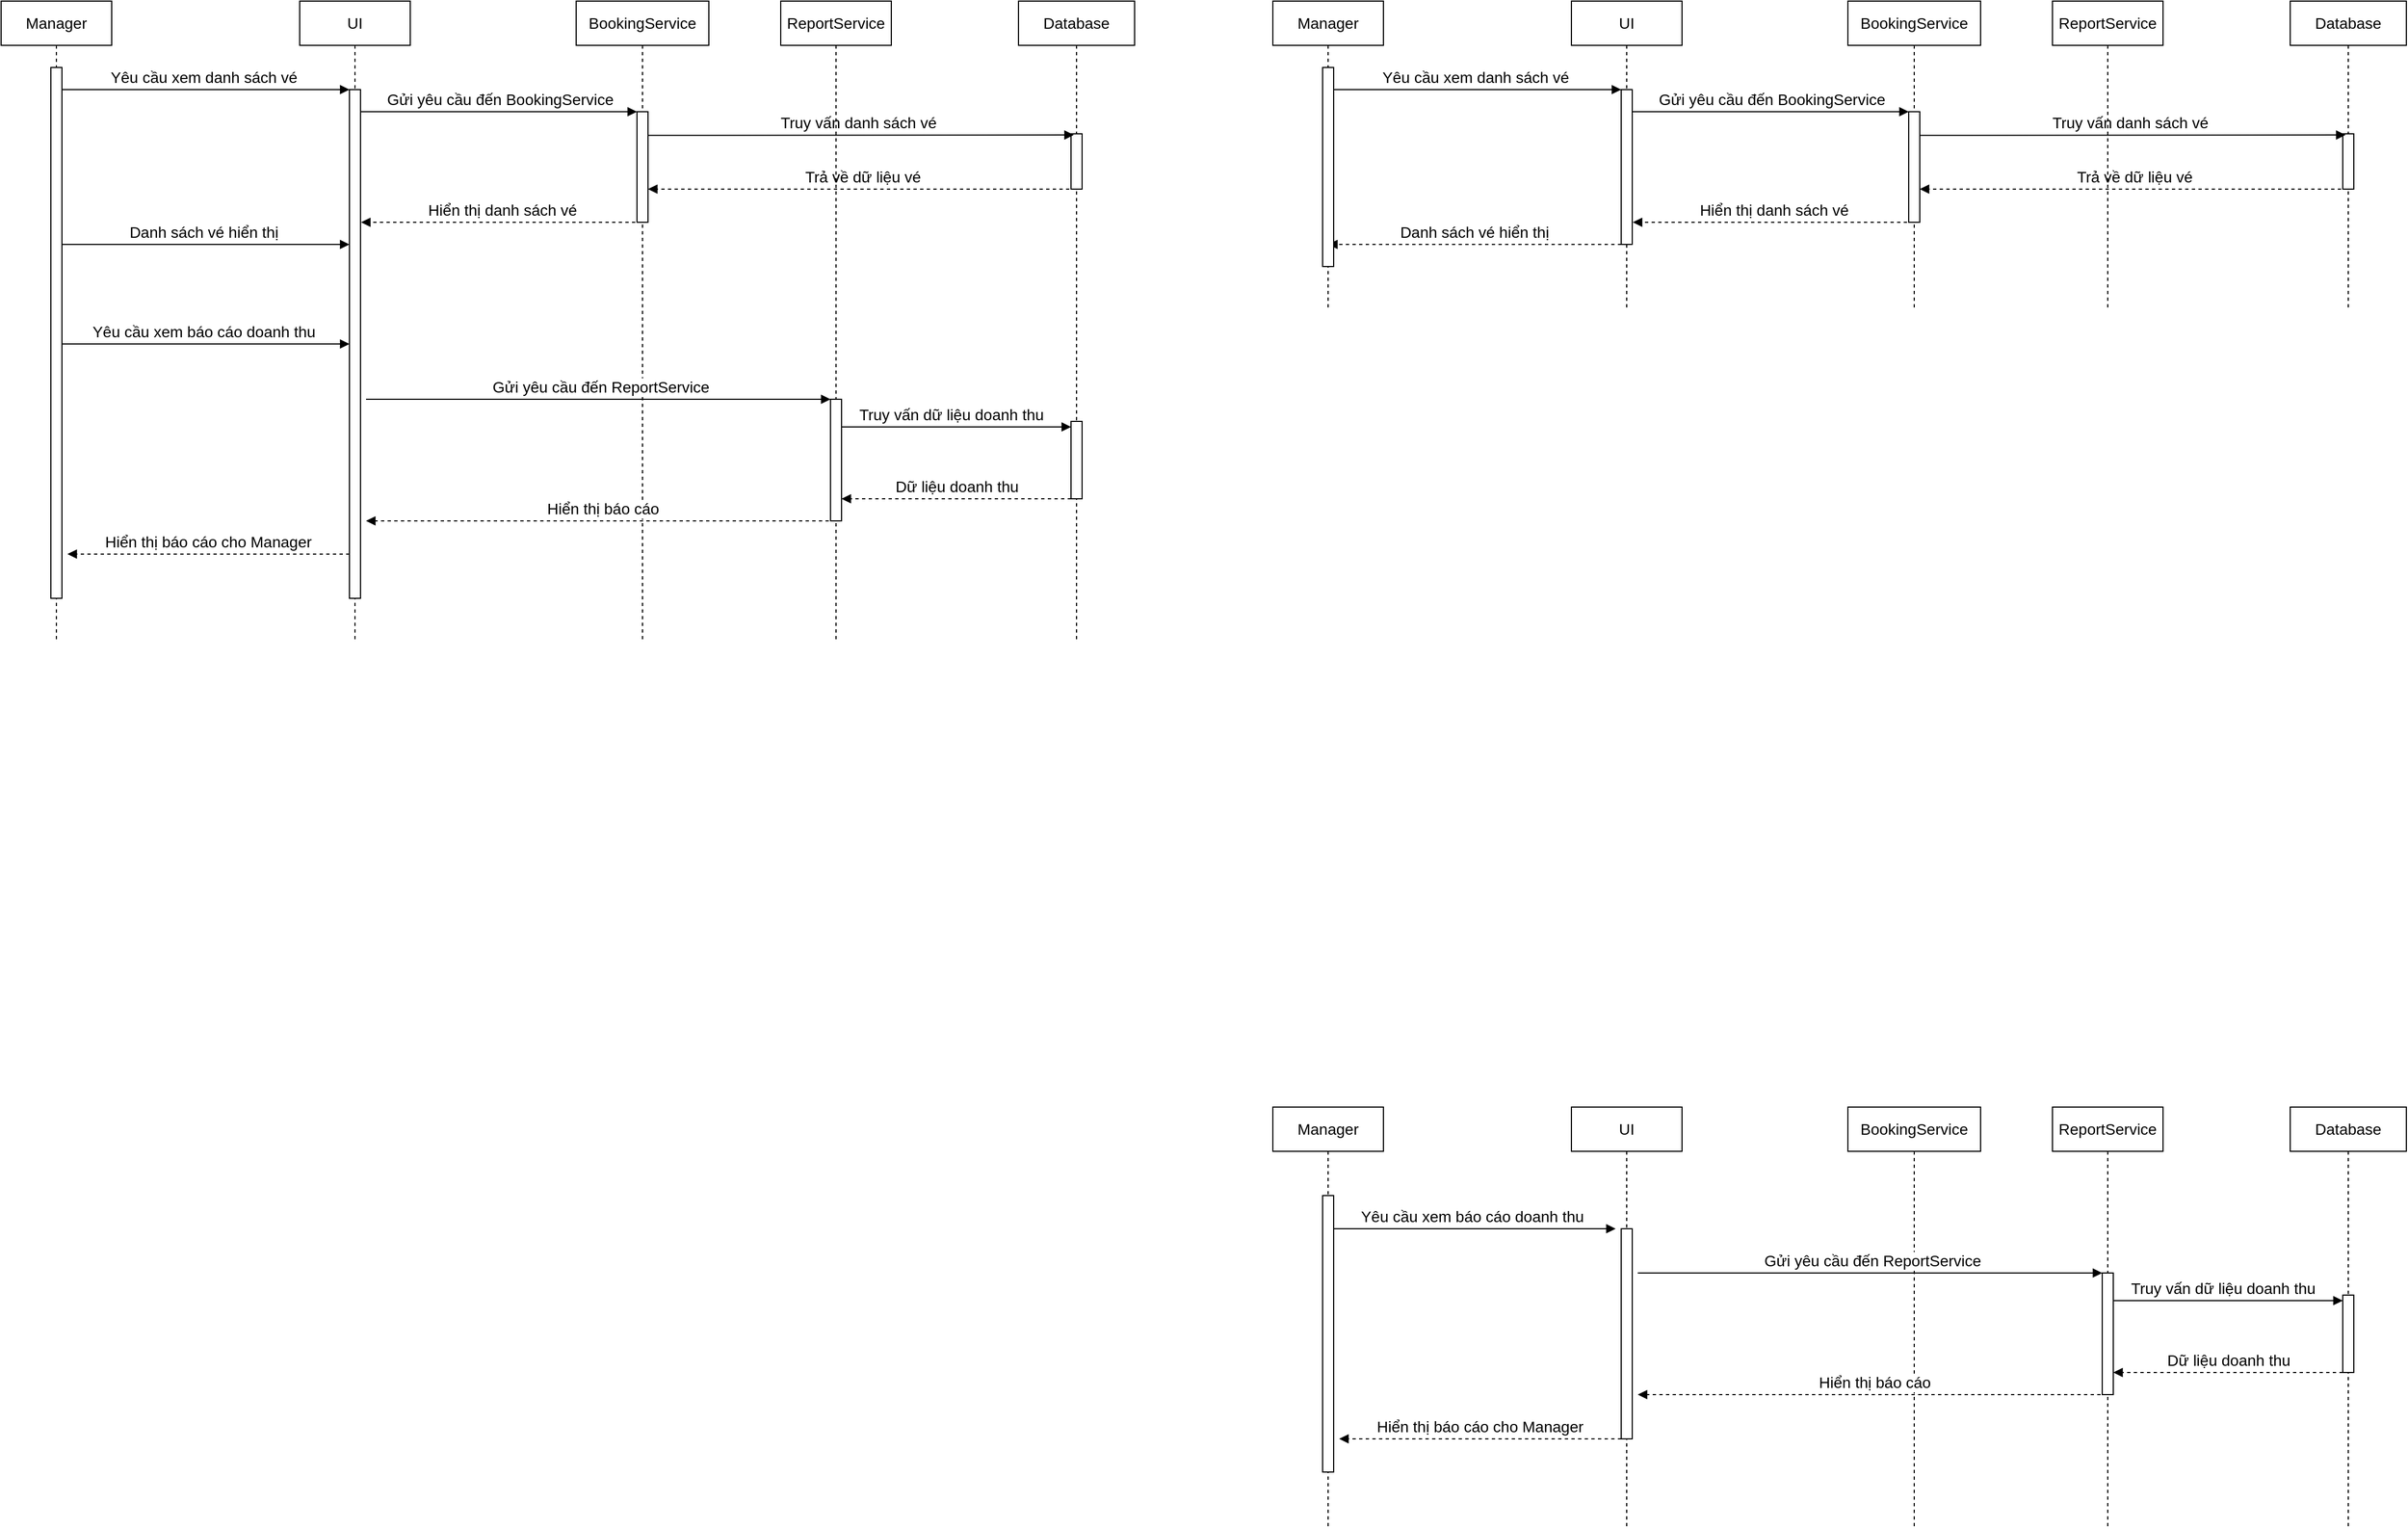 <mxfile version="26.2.13">
  <diagram name="Trang-1" id="I32VFRBzhrjc_JWmPxNp">
    <mxGraphModel dx="1228" dy="661" grid="1" gridSize="10" guides="1" tooltips="1" connect="1" arrows="1" fold="1" page="1" pageScale="1" pageWidth="900" pageHeight="1600" math="0" shadow="0">
      <root>
        <mxCell id="0" />
        <mxCell id="1" parent="0" />
        <mxCell id="Zwo1GPo9tSrl7qFwVQ2A-1" value="BookingService" style="shape=umlLifeline;perimeter=lifelinePerimeter;whiteSpace=wrap;html=1;container=0;dropTarget=0;collapsible=0;recursiveResize=0;outlineConnect=0;portConstraint=eastwest;newEdgeStyle={&quot;edgeStyle&quot;:&quot;elbowEdgeStyle&quot;,&quot;elbow&quot;:&quot;vertical&quot;,&quot;curved&quot;:0,&quot;rounded&quot;:0};fontSize=14;" parent="1" vertex="1">
          <mxGeometry x="680" y="280" width="120" height="580" as="geometry" />
        </mxCell>
        <mxCell id="Zwo1GPo9tSrl7qFwVQ2A-2" value="Yêu cầu xem danh sách vé" style="html=1;verticalAlign=bottom;endArrow=block;edgeStyle=elbowEdgeStyle;elbow=vertical;curved=0;rounded=0;fontSize=14;" parent="1" source="Zwo1GPo9tSrl7qFwVQ2A-23" target="Zwo1GPo9tSrl7qFwVQ2A-28" edge="1">
          <mxGeometry relative="1" as="geometry">
            <mxPoint x="290" y="360" as="sourcePoint" />
            <Array as="points">
              <mxPoint x="375" y="360" />
            </Array>
            <mxPoint x="470" y="360" as="targetPoint" />
          </mxGeometry>
        </mxCell>
        <mxCell id="Zwo1GPo9tSrl7qFwVQ2A-3" value="Hiển thị danh sách vé" style="html=1;verticalAlign=bottom;endArrow=block;edgeStyle=elbowEdgeStyle;elbow=horizontal;curved=0;rounded=0;fontSize=14;dashed=1;" parent="1" source="Zwo1GPo9tSrl7qFwVQ2A-1" edge="1">
          <mxGeometry x="-0.004" relative="1" as="geometry">
            <mxPoint x="665" y="480" as="sourcePoint" />
            <Array as="points">
              <mxPoint x="575.5" y="480" />
            </Array>
            <mxPoint x="485.5" y="480" as="targetPoint" />
            <mxPoint as="offset" />
          </mxGeometry>
        </mxCell>
        <mxCell id="Zwo1GPo9tSrl7qFwVQ2A-4" value="Gửi yêu cầu đến BookingService" style="html=1;verticalAlign=bottom;endArrow=block;edgeStyle=elbowEdgeStyle;elbow=horizontal;curved=0;rounded=0;fontSize=14;" parent="1" source="Zwo1GPo9tSrl7qFwVQ2A-28" target="Zwo1GPo9tSrl7qFwVQ2A-25" edge="1">
          <mxGeometry x="0.006" relative="1" as="geometry">
            <mxPoint x="490" y="380" as="sourcePoint" />
            <Array as="points">
              <mxPoint x="575" y="380" />
            </Array>
            <mxPoint x="660" y="380" as="targetPoint" />
            <mxPoint as="offset" />
          </mxGeometry>
        </mxCell>
        <mxCell id="Zwo1GPo9tSrl7qFwVQ2A-5" value="Danh sách vé hiển thị" style="html=1;verticalAlign=bottom;endArrow=block;edgeStyle=elbowEdgeStyle;elbow=vertical;curved=0;rounded=0;fontSize=14;" parent="1" source="Zwo1GPo9tSrl7qFwVQ2A-23" edge="1">
          <mxGeometry x="0.004" relative="1" as="geometry">
            <mxPoint x="259.324" y="500" as="sourcePoint" />
            <Array as="points">
              <mxPoint x="375" y="500" />
            </Array>
            <mxPoint x="475" y="500" as="targetPoint" />
            <mxPoint as="offset" />
          </mxGeometry>
        </mxCell>
        <mxCell id="Zwo1GPo9tSrl7qFwVQ2A-13" value="Database" style="shape=umlLifeline;perimeter=lifelinePerimeter;whiteSpace=wrap;html=1;container=0;dropTarget=0;collapsible=0;recursiveResize=0;outlineConnect=0;portConstraint=eastwest;newEdgeStyle={&quot;edgeStyle&quot;:&quot;elbowEdgeStyle&quot;,&quot;elbow&quot;:&quot;vertical&quot;,&quot;curved&quot;:0,&quot;rounded&quot;:0};fontSize=14;" parent="1" vertex="1">
          <mxGeometry x="1080" y="280" width="105" height="580" as="geometry" />
        </mxCell>
        <mxCell id="Zwo1GPo9tSrl7qFwVQ2A-33" value="Trả về dữ liệu vé" style="html=1;verticalAlign=bottom;endArrow=block;edgeStyle=elbowEdgeStyle;elbow=horizontal;curved=0;rounded=0;fontSize=14;dashed=1;" parent="Zwo1GPo9tSrl7qFwVQ2A-13" edge="1">
          <mxGeometry x="-0.001" relative="1" as="geometry">
            <mxPoint x="52" y="170" as="sourcePoint" />
            <Array as="points">
              <mxPoint x="-64.32" y="170" />
            </Array>
            <mxPoint x="-334.996" y="170" as="targetPoint" />
            <mxPoint as="offset" />
          </mxGeometry>
        </mxCell>
        <mxCell id="Zwo1GPo9tSrl7qFwVQ2A-45" value="&lt;span style=&quot;color: rgba(0, 0, 0, 0); font-family: monospace; font-size: 0px; text-align: start;&quot;&gt;%3CmxGraphModel%3E%3Croot%3E%3CmxCell%20id%3D%220%22%2F%3E%3CmxCell%20id%3D%221%22%20parent%3D%220%22%2F%3E%3CmxCell%20id%3D%222%22%20value%3D%22Y%C3%AAu%20c%E1%BA%A7u%20xem%20danh%20s%C3%A1ch%20v%C3%A9%22%20style%3D%22html%3D1%3BverticalAlign%3Dbottom%3BendArrow%3Dblock%3BedgeStyle%3DelbowEdgeStyle%3Belbow%3Dvertical%3Bcurved%3D0%3Brounded%3D0%3BfontSize%3D14%3B%22%20edge%3D%221%22%20parent%3D%221%22%3E%3CmxGeometry%20relative%3D%221%22%20as%3D%22geometry%22%3E%3CmxPoint%20x%3D%22259%22%20y%3D%22360%22%20as%3D%22sourcePoint%22%2F%3E%3CArray%20as%3D%22points%22%3E%3CmxPoint%20x%3D%22375%22%20y%3D%22360%22%2F%3E%3C%2FArray%3E%3CmxPoint%20x%3D%22475%22%20y%3D%22360%22%20as%3D%22targetPoint%22%2F%3E%3C%2FmxGeometry%3E%3C%2FmxCell%3E%3CmxCell%20id%3D%223%22%20value%3D%22Hi%E1%BB%83n%20th%E1%BB%8B%20danh%20s%C3%A1ch%20v%C3%A9%22%20style%3D%22html%3D1%3BverticalAlign%3Dbottom%3BendArrow%3Dblock%3BedgeStyle%3DelbowEdgeStyle%3Belbow%3Dhorizontal%3Bcurved%3D0%3Brounded%3D0%3BfontSize%3D14%3Bdashed%3D1%3B%22%20edge%3D%221%22%20parent%3D%221%22%3E%3CmxGeometry%20x%3D%22-0.004%22%20relative%3D%221%22%20as%3D%22geometry%22%3E%3CmxPoint%20x%3D%22665%22%20y%3D%22480%22%20as%3D%22sourcePoint%22%2F%3E%3CArray%20as%3D%22points%22%3E%3CmxPoint%20x%3D%22575.5%22%20y%3D%22480%22%2F%3E%3C%2FArray%3E%3CmxPoint%20x%3D%22485.5%22%20y%3D%22480%22%20as%3D%22targetPoint%22%2F%3E%3CmxPoint%20as%3D%22offset%22%2F%3E%3C%2FmxGeometry%3E%3C%2FmxCell%3E%3CmxCell%20id%3D%224%22%20value%3D%22G%E1%BB%ADi%20y%C3%AAu%20c%E1%BA%A7u%20%C4%91%E1%BA%BFn%20BookingService%22%20style%3D%22html%3D1%3BverticalAlign%3Dbottom%3BendArrow%3Dblock%3BedgeStyle%3DelbowEdgeStyle%3Belbow%3Dhorizontal%3Bcurved%3D0%3Brounded%3D0%3BfontSize%3D14%3B%22%20edge%3D%221%22%20target%3D%227%22%20parent%3D%221%22%3E%3CmxGeometry%20x%3D%220.006%22%20relative%3D%221%22%20as%3D%22geometry%22%3E%3CmxPoint%20x%3D%22485%22%20y%3D%22380%22%20as%3D%22sourcePoint%22%2F%3E%3CArray%20as%3D%22points%22%3E%3CmxPoint%20x%3D%22575%22%20y%3D%22380%22%2F%3E%3C%2FArray%3E%3CmxPoint%20x%3D%22660%22%20y%3D%22380%22%20as%3D%22targetPoint%22%2F%3E%3CmxPoint%20as%3D%22offset%22%2F%3E%3C%2FmxGeometry%3E%3C%2FmxCell%3E%3CmxCell%20id%3D%225%22%20value%3D%22Danh%20s%C3%A1ch%20v%C3%A9%20hi%E1%BB%83n%20th%E1%BB%8B%22%20style%3D%22html%3D1%3BverticalAlign%3Dbottom%3BendArrow%3Dblock%3BedgeStyle%3DelbowEdgeStyle%3Belbow%3Dvertical%3Bcurved%3D0%3Brounded%3D0%3BfontSize%3D14%3B%22%20edge%3D%221%22%20parent%3D%221%22%3E%3CmxGeometry%20x%3D%220.004%22%20relative%3D%221%22%20as%3D%22geometry%22%3E%3CmxPoint%20x%3D%22259.324%22%20y%3D%22500%22%20as%3D%22sourcePoint%22%2F%3E%3CArray%20as%3D%22points%22%3E%3CmxPoint%20x%3D%22375%22%20y%3D%22500%22%2F%3E%3C%2FArray%3E%3CmxPoint%20x%3D%22475%22%20y%3D%22500%22%20as%3D%22targetPoint%22%2F%3E%3CmxPoint%20as%3D%22offset%22%2F%3E%3C%2FmxGeometry%3E%3C%2FmxCell%3E%3CmxCell%20id%3D%226%22%20value%3D%22%22%20style%3D%22html%3D1%3Bpoints%3D%5B%5D%3Bperimeter%3DorthogonalPerimeter%3BoutlineConnect%3D0%3BtargetShapes%3DumlLifeline%3BportConstraint%3Deastwest%3BnewEdgeStyle%3D%7B%26quot%3BedgeStyle%26quot%3B%3A%26quot%3BelbowEdgeStyle%26quot%3B%2C%26quot%3Belbow%26quot%3B%3A%26quot%3Bvertical%26quot%3B%2C%26quot%3Bcurved%26quot%3B%3A0%2C%26quot%3Brounded%26quot%3B%3A0%7D%3B%22%20vertex%3D%221%22%20parent%3D%221%22%3E%3CmxGeometry%20x%3D%22840%22%20y%3D%22500%22%20width%3D%2210%22%20height%3D%2250%22%20as%3D%22geometry%22%2F%3E%3C%2FmxCell%3E%3CmxCell%20id%3D%227%22%20value%3D%22%22%20style%3D%22html%3D1%3Bpoints%3D%5B%5D%3Bperimeter%3DorthogonalPerimeter%3BoutlineConnect%3D0%3BtargetShapes%3DumlLifeline%3BportConstraint%3Deastwest%3BnewEdgeStyle%3D%7B%26quot%3BedgeStyle%26quot%3B%3A%26quot%3BelbowEdgeStyle%26quot%3B%2C%26quot%3Belbow%26quot%3B%3A%26quot%3Bvertical%26quot%3B%2C%26quot%3Bcurved%26quot%3B%3A0%2C%26quot%3Brounded%26quot%3B%3A0%7D%3B%22%20vertex%3D%221%22%20parent%3D%221%22%3E%3CmxGeometry%20x%3D%22665%22%20y%3D%22380%22%20width%3D%2210%22%20height%3D%2270%22%20as%3D%22geometry%22%2F%3E%3C%2FmxCell%3E%3CmxCell%20id%3D%228%22%20value%3D%22Truy%20v%E1%BA%A5n%20danh%20s%C3%A1ch%20v%C3%A9%22%20style%3D%22html%3D1%3BverticalAlign%3Dbottom%3BendArrow%3Dblock%3BedgeStyle%3DelbowEdgeStyle%3Belbow%3Dvertical%3Bcurved%3D0%3Brounded%3D0%3BfontSize%3D14%3B%22%20edge%3D%221%22%20parent%3D%221%22%3E%3CmxGeometry%20x%3D%220.001%22%20relative%3D%221%22%20as%3D%22geometry%22%3E%3CmxPoint%20x%3D%22684%22%20y%3D%22395%22%20as%3D%22sourcePoint%22%2F%3E%3CArray%20as%3D%22points%22%3E%3CmxPoint%20x%3D%22800%22%20y%3D%22395%22%2F%3E%3C%2FArray%3E%3CmxPoint%20x%3D%221027%22%20y%3D%22395%22%20as%3D%22targetPoint%22%2F%3E%3CmxPoint%20as%3D%22offset%22%2F%3E%3C%2FmxGeometry%3E%3C%2FmxCell%3E%3CmxCell%20id%3D%229%22%20value%3D%22Tr%E1%BA%A3%20v%E1%BB%81%20d%E1%BB%AF%20li%E1%BB%87u%20v%C3%A9%22%20style%3D%22html%3D1%3BverticalAlign%3Dbottom%3BendArrow%3Dblock%3BedgeStyle%3DelbowEdgeStyle%3Belbow%3Dhorizontal%3Bcurved%3D0%3Brounded%3D0%3BfontSize%3D14%3Bdashed%3D1%3B%22%20edge%3D%221%22%20parent%3D%221%22%3E%3CmxGeometry%20x%3D%22-0.001%22%20relative%3D%221%22%20as%3D%22geometry%22%3E%3CmxPoint%20x%3D%221029.5%22%20y%3D%22460%22%20as%3D%22sourcePoint%22%2F%3E%3CArray%20as%3D%22points%22%3E%3CmxPoint%20x%3D%22940%22%20y%3D%22460%22%2F%3E%3C%2FArray%3E%3CmxPoint%20x%3D%22669%22%20y%3D%22460%22%20as%3D%22targetPoint%22%2F%3E%3CmxPoint%20as%3D%22offset%22%2F%3E%3C%2FmxGeometry%3E%3C%2FmxCell%3E%3C%2Froot%3E%3C%2FmxGraphModel%3E&lt;/span&gt;" style="html=1;points=[];perimeter=orthogonalPerimeter;outlineConnect=0;targetShapes=umlLifeline;portConstraint=eastwest;newEdgeStyle={&quot;edgeStyle&quot;:&quot;elbowEdgeStyle&quot;,&quot;elbow&quot;:&quot;vertical&quot;,&quot;curved&quot;:0,&quot;rounded&quot;:0};" parent="Zwo1GPo9tSrl7qFwVQ2A-13" vertex="1">
          <mxGeometry x="47.5" y="120" width="10" height="50" as="geometry" />
        </mxCell>
        <mxCell id="Zwo1GPo9tSrl7qFwVQ2A-47" value="&lt;span style=&quot;color: rgba(0, 0, 0, 0); font-family: monospace; font-size: 0px; text-align: start;&quot;&gt;%3CmxGraphModel%3E%3Croot%3E%3CmxCell%20id%3D%220%22%2F%3E%3CmxCell%20id%3D%221%22%20parent%3D%220%22%2F%3E%3CmxCell%20id%3D%222%22%20value%3D%22Y%C3%AAu%20c%E1%BA%A7u%20xem%20danh%20s%C3%A1ch%20v%C3%A9%22%20style%3D%22html%3D1%3BverticalAlign%3Dbottom%3BendArrow%3Dblock%3BedgeStyle%3DelbowEdgeStyle%3Belbow%3Dvertical%3Bcurved%3D0%3Brounded%3D0%3BfontSize%3D14%3B%22%20edge%3D%221%22%20parent%3D%221%22%3E%3CmxGeometry%20relative%3D%221%22%20as%3D%22geometry%22%3E%3CmxPoint%20x%3D%22259%22%20y%3D%22360%22%20as%3D%22sourcePoint%22%2F%3E%3CArray%20as%3D%22points%22%3E%3CmxPoint%20x%3D%22375%22%20y%3D%22360%22%2F%3E%3C%2FArray%3E%3CmxPoint%20x%3D%22475%22%20y%3D%22360%22%20as%3D%22targetPoint%22%2F%3E%3C%2FmxGeometry%3E%3C%2FmxCell%3E%3CmxCell%20id%3D%223%22%20value%3D%22Hi%E1%BB%83n%20th%E1%BB%8B%20danh%20s%C3%A1ch%20v%C3%A9%22%20style%3D%22html%3D1%3BverticalAlign%3Dbottom%3BendArrow%3Dblock%3BedgeStyle%3DelbowEdgeStyle%3Belbow%3Dhorizontal%3Bcurved%3D0%3Brounded%3D0%3BfontSize%3D14%3Bdashed%3D1%3B%22%20edge%3D%221%22%20parent%3D%221%22%3E%3CmxGeometry%20x%3D%22-0.004%22%20relative%3D%221%22%20as%3D%22geometry%22%3E%3CmxPoint%20x%3D%22665%22%20y%3D%22480%22%20as%3D%22sourcePoint%22%2F%3E%3CArray%20as%3D%22points%22%3E%3CmxPoint%20x%3D%22575.5%22%20y%3D%22480%22%2F%3E%3C%2FArray%3E%3CmxPoint%20x%3D%22485.5%22%20y%3D%22480%22%20as%3D%22targetPoint%22%2F%3E%3CmxPoint%20as%3D%22offset%22%2F%3E%3C%2FmxGeometry%3E%3C%2FmxCell%3E%3CmxCell%20id%3D%224%22%20value%3D%22G%E1%BB%ADi%20y%C3%AAu%20c%E1%BA%A7u%20%C4%91%E1%BA%BFn%20BookingService%22%20style%3D%22html%3D1%3BverticalAlign%3Dbottom%3BendArrow%3Dblock%3BedgeStyle%3DelbowEdgeStyle%3Belbow%3Dhorizontal%3Bcurved%3D0%3Brounded%3D0%3BfontSize%3D14%3B%22%20edge%3D%221%22%20target%3D%227%22%20parent%3D%221%22%3E%3CmxGeometry%20x%3D%220.006%22%20relative%3D%221%22%20as%3D%22geometry%22%3E%3CmxPoint%20x%3D%22485%22%20y%3D%22380%22%20as%3D%22sourcePoint%22%2F%3E%3CArray%20as%3D%22points%22%3E%3CmxPoint%20x%3D%22575%22%20y%3D%22380%22%2F%3E%3C%2FArray%3E%3CmxPoint%20x%3D%22660%22%20y%3D%22380%22%20as%3D%22targetPoint%22%2F%3E%3CmxPoint%20as%3D%22offset%22%2F%3E%3C%2FmxGeometry%3E%3C%2FmxCell%3E%3CmxCell%20id%3D%225%22%20value%3D%22Danh%20s%C3%A1ch%20v%C3%A9%20hi%E1%BB%83n%20th%E1%BB%8B%22%20style%3D%22html%3D1%3BverticalAlign%3Dbottom%3BendArrow%3Dblock%3BedgeStyle%3DelbowEdgeStyle%3Belbow%3Dvertical%3Bcurved%3D0%3Brounded%3D0%3BfontSize%3D14%3B%22%20edge%3D%221%22%20parent%3D%221%22%3E%3CmxGeometry%20x%3D%220.004%22%20relative%3D%221%22%20as%3D%22geometry%22%3E%3CmxPoint%20x%3D%22259.324%22%20y%3D%22500%22%20as%3D%22sourcePoint%22%2F%3E%3CArray%20as%3D%22points%22%3E%3CmxPoint%20x%3D%22375%22%20y%3D%22500%22%2F%3E%3C%2FArray%3E%3CmxPoint%20x%3D%22475%22%20y%3D%22500%22%20as%3D%22targetPoint%22%2F%3E%3CmxPoint%20as%3D%22offset%22%2F%3E%3C%2FmxGeometry%3E%3C%2FmxCell%3E%3CmxCell%20id%3D%226%22%20value%3D%22%22%20style%3D%22html%3D1%3Bpoints%3D%5B%5D%3Bperimeter%3DorthogonalPerimeter%3BoutlineConnect%3D0%3BtargetShapes%3DumlLifeline%3BportConstraint%3Deastwest%3BnewEdgeStyle%3D%7B%26quot%3BedgeStyle%26quot%3B%3A%26quot%3BelbowEdgeStyle%26quot%3B%2C%26quot%3Belbow%26quot%3B%3A%26quot%3Bvertical%26quot%3B%2C%26quot%3Bcurved%26quot%3B%3A0%2C%26quot%3Brounded%26quot%3B%3A0%7D%3B%22%20vertex%3D%221%22%20parent%3D%221%22%3E%3CmxGeometry%20x%3D%22840%22%20y%3D%22500%22%20width%3D%2210%22%20height%3D%2250%22%20as%3D%22geometry%22%2F%3E%3C%2FmxCell%3E%3CmxCell%20id%3D%227%22%20value%3D%22%22%20style%3D%22html%3D1%3Bpoints%3D%5B%5D%3Bperimeter%3DorthogonalPerimeter%3BoutlineConnect%3D0%3BtargetShapes%3DumlLifeline%3BportConstraint%3Deastwest%3BnewEdgeStyle%3D%7B%26quot%3BedgeStyle%26quot%3B%3A%26quot%3BelbowEdgeStyle%26quot%3B%2C%26quot%3Belbow%26quot%3B%3A%26quot%3Bvertical%26quot%3B%2C%26quot%3Bcurved%26quot%3B%3A0%2C%26quot%3Brounded%26quot%3B%3A0%7D%3B%22%20vertex%3D%221%22%20parent%3D%221%22%3E%3CmxGeometry%20x%3D%22665%22%20y%3D%22380%22%20width%3D%2210%22%20height%3D%2270%22%20as%3D%22geometry%22%2F%3E%3C%2FmxCell%3E%3CmxCell%20id%3D%228%22%20value%3D%22Truy%20v%E1%BA%A5n%20danh%20s%C3%A1ch%20v%C3%A9%22%20style%3D%22html%3D1%3BverticalAlign%3Dbottom%3BendArrow%3Dblock%3BedgeStyle%3DelbowEdgeStyle%3Belbow%3Dvertical%3Bcurved%3D0%3Brounded%3D0%3BfontSize%3D14%3B%22%20edge%3D%221%22%20parent%3D%221%22%3E%3CmxGeometry%20x%3D%220.001%22%20relative%3D%221%22%20as%3D%22geometry%22%3E%3CmxPoint%20x%3D%22684%22%20y%3D%22395%22%20as%3D%22sourcePoint%22%2F%3E%3CArray%20as%3D%22points%22%3E%3CmxPoint%20x%3D%22800%22%20y%3D%22395%22%2F%3E%3C%2FArray%3E%3CmxPoint%20x%3D%221027%22%20y%3D%22395%22%20as%3D%22targetPoint%22%2F%3E%3CmxPoint%20as%3D%22offset%22%2F%3E%3C%2FmxGeometry%3E%3C%2FmxCell%3E%3CmxCell%20id%3D%229%22%20value%3D%22Tr%E1%BA%A3%20v%E1%BB%81%20d%E1%BB%AF%20li%E1%BB%87u%20v%C3%A9%22%20style%3D%22html%3D1%3BverticalAlign%3Dbottom%3BendArrow%3Dblock%3BedgeStyle%3DelbowEdgeStyle%3Belbow%3Dhorizontal%3Bcurved%3D0%3Brounded%3D0%3BfontSize%3D14%3Bdashed%3D1%3B%22%20edge%3D%221%22%20parent%3D%221%22%3E%3CmxGeometry%20x%3D%22-0.001%22%20relative%3D%221%22%20as%3D%22geometry%22%3E%3CmxPoint%20x%3D%221029.5%22%20y%3D%22460%22%20as%3D%22sourcePoint%22%2F%3E%3CArray%20as%3D%22points%22%3E%3CmxPoint%20x%3D%22940%22%20y%3D%22460%22%2F%3E%3C%2FArray%3E%3CmxPoint%20x%3D%22669%22%20y%3D%22460%22%20as%3D%22targetPoint%22%2F%3E%3CmxPoint%20as%3D%22offset%22%2F%3E%3C%2FmxGeometry%3E%3C%2FmxCell%3E%3C%2Froot%3E%3C%2FmxGraphModel%3E&lt;/span&gt;" style="html=1;points=[];perimeter=orthogonalPerimeter;outlineConnect=0;targetShapes=umlLifeline;portConstraint=eastwest;newEdgeStyle={&quot;edgeStyle&quot;:&quot;elbowEdgeStyle&quot;,&quot;elbow&quot;:&quot;vertical&quot;,&quot;curved&quot;:0,&quot;rounded&quot;:0};" parent="Zwo1GPo9tSrl7qFwVQ2A-13" vertex="1">
          <mxGeometry x="47.5" y="380" width="10" height="70" as="geometry" />
        </mxCell>
        <mxCell id="Zwo1GPo9tSrl7qFwVQ2A-27" value="UI" style="shape=umlLifeline;perimeter=lifelinePerimeter;whiteSpace=wrap;html=1;container=0;dropTarget=0;collapsible=0;recursiveResize=0;outlineConnect=0;portConstraint=eastwest;newEdgeStyle={&quot;edgeStyle&quot;:&quot;elbowEdgeStyle&quot;,&quot;elbow&quot;:&quot;vertical&quot;,&quot;curved&quot;:0,&quot;rounded&quot;:0};fontSize=14;" parent="1" vertex="1">
          <mxGeometry x="430" y="280" width="100" height="580" as="geometry" />
        </mxCell>
        <mxCell id="Zwo1GPo9tSrl7qFwVQ2A-28" value="" style="html=1;points=[];perimeter=orthogonalPerimeter;outlineConnect=0;targetShapes=umlLifeline;portConstraint=eastwest;newEdgeStyle={&quot;edgeStyle&quot;:&quot;elbowEdgeStyle&quot;,&quot;elbow&quot;:&quot;vertical&quot;,&quot;curved&quot;:0,&quot;rounded&quot;:0};" parent="Zwo1GPo9tSrl7qFwVQ2A-27" vertex="1">
          <mxGeometry x="45" y="80" width="10" height="460" as="geometry" />
        </mxCell>
        <mxCell id="Zwo1GPo9tSrl7qFwVQ2A-32" value="Truy vấn danh sách vé" style="html=1;verticalAlign=bottom;endArrow=block;edgeStyle=elbowEdgeStyle;elbow=vertical;curved=0;rounded=0;fontSize=14;exitX=0.5;exitY=0.214;exitDx=0;exitDy=0;exitPerimeter=0;entryX=0.25;entryY=0.02;entryDx=0;entryDy=0;entryPerimeter=0;" parent="1" source="Zwo1GPo9tSrl7qFwVQ2A-25" target="Zwo1GPo9tSrl7qFwVQ2A-45" edge="1">
          <mxGeometry x="0.002" relative="1" as="geometry">
            <mxPoint x="754" y="395" as="sourcePoint" />
            <Array as="points" />
            <mxPoint x="1120" y="401" as="targetPoint" />
            <mxPoint as="offset" />
          </mxGeometry>
        </mxCell>
        <mxCell id="Zwo1GPo9tSrl7qFwVQ2A-34" value="Yêu cầu xem báo cáo doanh thu" style="html=1;verticalAlign=bottom;endArrow=block;edgeStyle=elbowEdgeStyle;elbow=vertical;curved=0;rounded=0;fontSize=14;" parent="1" source="Zwo1GPo9tSrl7qFwVQ2A-23" target="Zwo1GPo9tSrl7qFwVQ2A-28" edge="1">
          <mxGeometry relative="1" as="geometry">
            <mxPoint x="270" y="630" as="sourcePoint" />
            <Array as="points" />
            <mxPoint x="460" y="630" as="targetPoint" />
          </mxGeometry>
        </mxCell>
        <mxCell id="Zwo1GPo9tSrl7qFwVQ2A-35" value="Hiển thị báo cáo" style="html=1;verticalAlign=bottom;endArrow=block;edgeStyle=elbowEdgeStyle;elbow=horizontal;curved=0;rounded=0;fontSize=14;dashed=1;" parent="1" source="Zwo1GPo9tSrl7qFwVQ2A-7" edge="1">
          <mxGeometry x="-0.008" relative="1" as="geometry">
            <mxPoint x="676" y="750" as="sourcePoint" />
            <Array as="points">
              <mxPoint x="586.5" y="750" />
            </Array>
            <mxPoint x="490" y="750" as="targetPoint" />
            <mxPoint as="offset" />
          </mxGeometry>
        </mxCell>
        <mxCell id="Zwo1GPo9tSrl7qFwVQ2A-36" value="Gửi yêu cầu đến ReportService" style="html=1;verticalAlign=bottom;endArrow=block;edgeStyle=elbowEdgeStyle;elbow=horizontal;curved=0;rounded=0;fontSize=14;" parent="1" edge="1">
          <mxGeometry x="0.006" relative="1" as="geometry">
            <mxPoint x="490" y="640" as="sourcePoint" />
            <Array as="points">
              <mxPoint x="586" y="640" />
            </Array>
            <mxPoint x="910" y="640" as="targetPoint" />
            <mxPoint as="offset" />
          </mxGeometry>
        </mxCell>
        <mxCell id="Zwo1GPo9tSrl7qFwVQ2A-37" value="Hiển thị báo cáo cho Manager" style="html=1;verticalAlign=bottom;endArrow=block;edgeStyle=elbowEdgeStyle;elbow=vertical;curved=0;rounded=0;fontSize=14;dashed=1;" parent="1" edge="1">
          <mxGeometry x="0.004" relative="1" as="geometry">
            <mxPoint x="475" y="780" as="sourcePoint" />
            <Array as="points">
              <mxPoint x="386" y="780" />
            </Array>
            <mxPoint x="220" y="780" as="targetPoint" />
            <mxPoint as="offset" />
          </mxGeometry>
        </mxCell>
        <mxCell id="Zwo1GPo9tSrl7qFwVQ2A-40" value="Truy vấn dữ liệu doanh thu" style="html=1;verticalAlign=bottom;endArrow=block;edgeStyle=elbowEdgeStyle;elbow=vertical;curved=0;rounded=0;fontSize=14;" parent="1" target="Zwo1GPo9tSrl7qFwVQ2A-47" edge="1">
          <mxGeometry x="0.002" relative="1" as="geometry">
            <mxPoint x="910" y="665" as="sourcePoint" />
            <Array as="points" />
            <mxPoint x="1108" y="665" as="targetPoint" />
            <mxPoint as="offset" />
          </mxGeometry>
        </mxCell>
        <mxCell id="Zwo1GPo9tSrl7qFwVQ2A-41" value="Dữ liệu doanh thu" style="html=1;verticalAlign=bottom;endArrow=block;edgeStyle=elbowEdgeStyle;elbow=horizontal;curved=0;rounded=0;fontSize=14;dashed=1;" parent="1" source="Zwo1GPo9tSrl7qFwVQ2A-47" edge="1">
          <mxGeometry x="-0.001" relative="1" as="geometry">
            <mxPoint x="1110.5" y="730" as="sourcePoint" />
            <Array as="points">
              <mxPoint x="1021" y="730" />
            </Array>
            <mxPoint x="920" y="730" as="targetPoint" />
            <mxPoint as="offset" />
          </mxGeometry>
        </mxCell>
        <mxCell id="Zwo1GPo9tSrl7qFwVQ2A-23" value="Manager" style="shape=umlLifeline;perimeter=lifelinePerimeter;whiteSpace=wrap;html=1;container=0;dropTarget=0;collapsible=0;recursiveResize=0;outlineConnect=0;portConstraint=eastwest;newEdgeStyle={&quot;edgeStyle&quot;:&quot;elbowEdgeStyle&quot;,&quot;elbow&quot;:&quot;vertical&quot;,&quot;curved&quot;:0,&quot;rounded&quot;:0};fontSize=14;" parent="1" vertex="1">
          <mxGeometry x="160" y="280" width="100" height="580" as="geometry" />
        </mxCell>
        <mxCell id="Zwo1GPo9tSrl7qFwVQ2A-24" value="" style="html=1;points=[];perimeter=orthogonalPerimeter;outlineConnect=0;targetShapes=umlLifeline;portConstraint=eastwest;newEdgeStyle={&quot;edgeStyle&quot;:&quot;elbowEdgeStyle&quot;,&quot;elbow&quot;:&quot;vertical&quot;,&quot;curved&quot;:0,&quot;rounded&quot;:0};" parent="Zwo1GPo9tSrl7qFwVQ2A-23" vertex="1">
          <mxGeometry x="45" y="60" width="10" height="480" as="geometry" />
        </mxCell>
        <mxCell id="Zwo1GPo9tSrl7qFwVQ2A-25" value="&lt;span style=&quot;color: rgba(0, 0, 0, 0); font-family: monospace; font-size: 0px; text-align: start;&quot;&gt;%3CmxGraphModel%3E%3Croot%3E%3CmxCell%20id%3D%220%22%2F%3E%3CmxCell%20id%3D%221%22%20parent%3D%220%22%2F%3E%3CmxCell%20id%3D%222%22%20value%3D%22Y%C3%AAu%20c%E1%BA%A7u%20xem%20danh%20s%C3%A1ch%20v%C3%A9%22%20style%3D%22html%3D1%3BverticalAlign%3Dbottom%3BendArrow%3Dblock%3BedgeStyle%3DelbowEdgeStyle%3Belbow%3Dvertical%3Bcurved%3D0%3Brounded%3D0%3BfontSize%3D14%3B%22%20edge%3D%221%22%20parent%3D%221%22%3E%3CmxGeometry%20relative%3D%221%22%20as%3D%22geometry%22%3E%3CmxPoint%20x%3D%22259%22%20y%3D%22360%22%20as%3D%22sourcePoint%22%2F%3E%3CArray%20as%3D%22points%22%3E%3CmxPoint%20x%3D%22375%22%20y%3D%22360%22%2F%3E%3C%2FArray%3E%3CmxPoint%20x%3D%22475%22%20y%3D%22360%22%20as%3D%22targetPoint%22%2F%3E%3C%2FmxGeometry%3E%3C%2FmxCell%3E%3CmxCell%20id%3D%223%22%20value%3D%22Hi%E1%BB%83n%20th%E1%BB%8B%20danh%20s%C3%A1ch%20v%C3%A9%22%20style%3D%22html%3D1%3BverticalAlign%3Dbottom%3BendArrow%3Dblock%3BedgeStyle%3DelbowEdgeStyle%3Belbow%3Dhorizontal%3Bcurved%3D0%3Brounded%3D0%3BfontSize%3D14%3Bdashed%3D1%3B%22%20edge%3D%221%22%20parent%3D%221%22%3E%3CmxGeometry%20x%3D%22-0.004%22%20relative%3D%221%22%20as%3D%22geometry%22%3E%3CmxPoint%20x%3D%22665%22%20y%3D%22480%22%20as%3D%22sourcePoint%22%2F%3E%3CArray%20as%3D%22points%22%3E%3CmxPoint%20x%3D%22575.5%22%20y%3D%22480%22%2F%3E%3C%2FArray%3E%3CmxPoint%20x%3D%22485.5%22%20y%3D%22480%22%20as%3D%22targetPoint%22%2F%3E%3CmxPoint%20as%3D%22offset%22%2F%3E%3C%2FmxGeometry%3E%3C%2FmxCell%3E%3CmxCell%20id%3D%224%22%20value%3D%22G%E1%BB%ADi%20y%C3%AAu%20c%E1%BA%A7u%20%C4%91%E1%BA%BFn%20BookingService%22%20style%3D%22html%3D1%3BverticalAlign%3Dbottom%3BendArrow%3Dblock%3BedgeStyle%3DelbowEdgeStyle%3Belbow%3Dhorizontal%3Bcurved%3D0%3Brounded%3D0%3BfontSize%3D14%3B%22%20edge%3D%221%22%20target%3D%227%22%20parent%3D%221%22%3E%3CmxGeometry%20x%3D%220.006%22%20relative%3D%221%22%20as%3D%22geometry%22%3E%3CmxPoint%20x%3D%22485%22%20y%3D%22380%22%20as%3D%22sourcePoint%22%2F%3E%3CArray%20as%3D%22points%22%3E%3CmxPoint%20x%3D%22575%22%20y%3D%22380%22%2F%3E%3C%2FArray%3E%3CmxPoint%20x%3D%22660%22%20y%3D%22380%22%20as%3D%22targetPoint%22%2F%3E%3CmxPoint%20as%3D%22offset%22%2F%3E%3C%2FmxGeometry%3E%3C%2FmxCell%3E%3CmxCell%20id%3D%225%22%20value%3D%22Danh%20s%C3%A1ch%20v%C3%A9%20hi%E1%BB%83n%20th%E1%BB%8B%22%20style%3D%22html%3D1%3BverticalAlign%3Dbottom%3BendArrow%3Dblock%3BedgeStyle%3DelbowEdgeStyle%3Belbow%3Dvertical%3Bcurved%3D0%3Brounded%3D0%3BfontSize%3D14%3B%22%20edge%3D%221%22%20parent%3D%221%22%3E%3CmxGeometry%20x%3D%220.004%22%20relative%3D%221%22%20as%3D%22geometry%22%3E%3CmxPoint%20x%3D%22259.324%22%20y%3D%22500%22%20as%3D%22sourcePoint%22%2F%3E%3CArray%20as%3D%22points%22%3E%3CmxPoint%20x%3D%22375%22%20y%3D%22500%22%2F%3E%3C%2FArray%3E%3CmxPoint%20x%3D%22475%22%20y%3D%22500%22%20as%3D%22targetPoint%22%2F%3E%3CmxPoint%20as%3D%22offset%22%2F%3E%3C%2FmxGeometry%3E%3C%2FmxCell%3E%3CmxCell%20id%3D%226%22%20value%3D%22%22%20style%3D%22html%3D1%3Bpoints%3D%5B%5D%3Bperimeter%3DorthogonalPerimeter%3BoutlineConnect%3D0%3BtargetShapes%3DumlLifeline%3BportConstraint%3Deastwest%3BnewEdgeStyle%3D%7B%26quot%3BedgeStyle%26quot%3B%3A%26quot%3BelbowEdgeStyle%26quot%3B%2C%26quot%3Belbow%26quot%3B%3A%26quot%3Bvertical%26quot%3B%2C%26quot%3Bcurved%26quot%3B%3A0%2C%26quot%3Brounded%26quot%3B%3A0%7D%3B%22%20vertex%3D%221%22%20parent%3D%221%22%3E%3CmxGeometry%20x%3D%22840%22%20y%3D%22500%22%20width%3D%2210%22%20height%3D%2250%22%20as%3D%22geometry%22%2F%3E%3C%2FmxCell%3E%3CmxCell%20id%3D%227%22%20value%3D%22%22%20style%3D%22html%3D1%3Bpoints%3D%5B%5D%3Bperimeter%3DorthogonalPerimeter%3BoutlineConnect%3D0%3BtargetShapes%3DumlLifeline%3BportConstraint%3Deastwest%3BnewEdgeStyle%3D%7B%26quot%3BedgeStyle%26quot%3B%3A%26quot%3BelbowEdgeStyle%26quot%3B%2C%26quot%3Belbow%26quot%3B%3A%26quot%3Bvertical%26quot%3B%2C%26quot%3Bcurved%26quot%3B%3A0%2C%26quot%3Brounded%26quot%3B%3A0%7D%3B%22%20vertex%3D%221%22%20parent%3D%221%22%3E%3CmxGeometry%20x%3D%22665%22%20y%3D%22380%22%20width%3D%2210%22%20height%3D%2270%22%20as%3D%22geometry%22%2F%3E%3C%2FmxCell%3E%3CmxCell%20id%3D%228%22%20value%3D%22Truy%20v%E1%BA%A5n%20danh%20s%C3%A1ch%20v%C3%A9%22%20style%3D%22html%3D1%3BverticalAlign%3Dbottom%3BendArrow%3Dblock%3BedgeStyle%3DelbowEdgeStyle%3Belbow%3Dvertical%3Bcurved%3D0%3Brounded%3D0%3BfontSize%3D14%3B%22%20edge%3D%221%22%20parent%3D%221%22%3E%3CmxGeometry%20x%3D%220.001%22%20relative%3D%221%22%20as%3D%22geometry%22%3E%3CmxPoint%20x%3D%22684%22%20y%3D%22395%22%20as%3D%22sourcePoint%22%2F%3E%3CArray%20as%3D%22points%22%3E%3CmxPoint%20x%3D%22800%22%20y%3D%22395%22%2F%3E%3C%2FArray%3E%3CmxPoint%20x%3D%221027%22%20y%3D%22395%22%20as%3D%22targetPoint%22%2F%3E%3CmxPoint%20as%3D%22offset%22%2F%3E%3C%2FmxGeometry%3E%3C%2FmxCell%3E%3CmxCell%20id%3D%229%22%20value%3D%22Tr%E1%BA%A3%20v%E1%BB%81%20d%E1%BB%AF%20li%E1%BB%87u%20v%C3%A9%22%20style%3D%22html%3D1%3BverticalAlign%3Dbottom%3BendArrow%3Dblock%3BedgeStyle%3DelbowEdgeStyle%3Belbow%3Dhorizontal%3Bcurved%3D0%3Brounded%3D0%3BfontSize%3D14%3Bdashed%3D1%3B%22%20edge%3D%221%22%20parent%3D%221%22%3E%3CmxGeometry%20x%3D%22-0.001%22%20relative%3D%221%22%20as%3D%22geometry%22%3E%3CmxPoint%20x%3D%221029.5%22%20y%3D%22460%22%20as%3D%22sourcePoint%22%2F%3E%3CArray%20as%3D%22points%22%3E%3CmxPoint%20x%3D%22940%22%20y%3D%22460%22%2F%3E%3C%2FArray%3E%3CmxPoint%20x%3D%22669%22%20y%3D%22460%22%20as%3D%22targetPoint%22%2F%3E%3CmxPoint%20as%3D%22offset%22%2F%3E%3C%2FmxGeometry%3E%3C%2FmxCell%3E%3C%2Froot%3E%3C%2FmxGraphModel%3E&lt;/span&gt;" style="html=1;points=[];perimeter=orthogonalPerimeter;outlineConnect=0;targetShapes=umlLifeline;portConstraint=eastwest;newEdgeStyle={&quot;edgeStyle&quot;:&quot;elbowEdgeStyle&quot;,&quot;elbow&quot;:&quot;vertical&quot;,&quot;curved&quot;:0,&quot;rounded&quot;:0};" parent="1" vertex="1">
          <mxGeometry x="735" y="380" width="10" height="100" as="geometry" />
        </mxCell>
        <mxCell id="Zwo1GPo9tSrl7qFwVQ2A-7" value="ReportService" style="shape=umlLifeline;perimeter=lifelinePerimeter;whiteSpace=wrap;html=1;container=0;dropTarget=0;collapsible=0;recursiveResize=0;outlineConnect=0;portConstraint=eastwest;newEdgeStyle={&quot;edgeStyle&quot;:&quot;elbowEdgeStyle&quot;,&quot;elbow&quot;:&quot;vertical&quot;,&quot;curved&quot;:0,&quot;rounded&quot;:0};fontSize=14;" parent="1" vertex="1">
          <mxGeometry x="865" y="280" width="100" height="580" as="geometry" />
        </mxCell>
        <mxCell id="Zwo1GPo9tSrl7qFwVQ2A-46" value="&lt;span style=&quot;color: rgba(0, 0, 0, 0); font-family: monospace; font-size: 0px; text-align: start;&quot;&gt;%3CmxGraphModel%3E%3Croot%3E%3CmxCell%20id%3D%220%22%2F%3E%3CmxCell%20id%3D%221%22%20parent%3D%220%22%2F%3E%3CmxCell%20id%3D%222%22%20value%3D%22Y%C3%AAu%20c%E1%BA%A7u%20xem%20danh%20s%C3%A1ch%20v%C3%A9%22%20style%3D%22html%3D1%3BverticalAlign%3Dbottom%3BendArrow%3Dblock%3BedgeStyle%3DelbowEdgeStyle%3Belbow%3Dvertical%3Bcurved%3D0%3Brounded%3D0%3BfontSize%3D14%3B%22%20edge%3D%221%22%20parent%3D%221%22%3E%3CmxGeometry%20relative%3D%221%22%20as%3D%22geometry%22%3E%3CmxPoint%20x%3D%22259%22%20y%3D%22360%22%20as%3D%22sourcePoint%22%2F%3E%3CArray%20as%3D%22points%22%3E%3CmxPoint%20x%3D%22375%22%20y%3D%22360%22%2F%3E%3C%2FArray%3E%3CmxPoint%20x%3D%22475%22%20y%3D%22360%22%20as%3D%22targetPoint%22%2F%3E%3C%2FmxGeometry%3E%3C%2FmxCell%3E%3CmxCell%20id%3D%223%22%20value%3D%22Hi%E1%BB%83n%20th%E1%BB%8B%20danh%20s%C3%A1ch%20v%C3%A9%22%20style%3D%22html%3D1%3BverticalAlign%3Dbottom%3BendArrow%3Dblock%3BedgeStyle%3DelbowEdgeStyle%3Belbow%3Dhorizontal%3Bcurved%3D0%3Brounded%3D0%3BfontSize%3D14%3Bdashed%3D1%3B%22%20edge%3D%221%22%20parent%3D%221%22%3E%3CmxGeometry%20x%3D%22-0.004%22%20relative%3D%221%22%20as%3D%22geometry%22%3E%3CmxPoint%20x%3D%22665%22%20y%3D%22480%22%20as%3D%22sourcePoint%22%2F%3E%3CArray%20as%3D%22points%22%3E%3CmxPoint%20x%3D%22575.5%22%20y%3D%22480%22%2F%3E%3C%2FArray%3E%3CmxPoint%20x%3D%22485.5%22%20y%3D%22480%22%20as%3D%22targetPoint%22%2F%3E%3CmxPoint%20as%3D%22offset%22%2F%3E%3C%2FmxGeometry%3E%3C%2FmxCell%3E%3CmxCell%20id%3D%224%22%20value%3D%22G%E1%BB%ADi%20y%C3%AAu%20c%E1%BA%A7u%20%C4%91%E1%BA%BFn%20BookingService%22%20style%3D%22html%3D1%3BverticalAlign%3Dbottom%3BendArrow%3Dblock%3BedgeStyle%3DelbowEdgeStyle%3Belbow%3Dhorizontal%3Bcurved%3D0%3Brounded%3D0%3BfontSize%3D14%3B%22%20edge%3D%221%22%20target%3D%227%22%20parent%3D%221%22%3E%3CmxGeometry%20x%3D%220.006%22%20relative%3D%221%22%20as%3D%22geometry%22%3E%3CmxPoint%20x%3D%22485%22%20y%3D%22380%22%20as%3D%22sourcePoint%22%2F%3E%3CArray%20as%3D%22points%22%3E%3CmxPoint%20x%3D%22575%22%20y%3D%22380%22%2F%3E%3C%2FArray%3E%3CmxPoint%20x%3D%22660%22%20y%3D%22380%22%20as%3D%22targetPoint%22%2F%3E%3CmxPoint%20as%3D%22offset%22%2F%3E%3C%2FmxGeometry%3E%3C%2FmxCell%3E%3CmxCell%20id%3D%225%22%20value%3D%22Danh%20s%C3%A1ch%20v%C3%A9%20hi%E1%BB%83n%20th%E1%BB%8B%22%20style%3D%22html%3D1%3BverticalAlign%3Dbottom%3BendArrow%3Dblock%3BedgeStyle%3DelbowEdgeStyle%3Belbow%3Dvertical%3Bcurved%3D0%3Brounded%3D0%3BfontSize%3D14%3B%22%20edge%3D%221%22%20parent%3D%221%22%3E%3CmxGeometry%20x%3D%220.004%22%20relative%3D%221%22%20as%3D%22geometry%22%3E%3CmxPoint%20x%3D%22259.324%22%20y%3D%22500%22%20as%3D%22sourcePoint%22%2F%3E%3CArray%20as%3D%22points%22%3E%3CmxPoint%20x%3D%22375%22%20y%3D%22500%22%2F%3E%3C%2FArray%3E%3CmxPoint%20x%3D%22475%22%20y%3D%22500%22%20as%3D%22targetPoint%22%2F%3E%3CmxPoint%20as%3D%22offset%22%2F%3E%3C%2FmxGeometry%3E%3C%2FmxCell%3E%3CmxCell%20id%3D%226%22%20value%3D%22%22%20style%3D%22html%3D1%3Bpoints%3D%5B%5D%3Bperimeter%3DorthogonalPerimeter%3BoutlineConnect%3D0%3BtargetShapes%3DumlLifeline%3BportConstraint%3Deastwest%3BnewEdgeStyle%3D%7B%26quot%3BedgeStyle%26quot%3B%3A%26quot%3BelbowEdgeStyle%26quot%3B%2C%26quot%3Belbow%26quot%3B%3A%26quot%3Bvertical%26quot%3B%2C%26quot%3Bcurved%26quot%3B%3A0%2C%26quot%3Brounded%26quot%3B%3A0%7D%3B%22%20vertex%3D%221%22%20parent%3D%221%22%3E%3CmxGeometry%20x%3D%22840%22%20y%3D%22500%22%20width%3D%2210%22%20height%3D%2250%22%20as%3D%22geometry%22%2F%3E%3C%2FmxCell%3E%3CmxCell%20id%3D%227%22%20value%3D%22%22%20style%3D%22html%3D1%3Bpoints%3D%5B%5D%3Bperimeter%3DorthogonalPerimeter%3BoutlineConnect%3D0%3BtargetShapes%3DumlLifeline%3BportConstraint%3Deastwest%3BnewEdgeStyle%3D%7B%26quot%3BedgeStyle%26quot%3B%3A%26quot%3BelbowEdgeStyle%26quot%3B%2C%26quot%3Belbow%26quot%3B%3A%26quot%3Bvertical%26quot%3B%2C%26quot%3Bcurved%26quot%3B%3A0%2C%26quot%3Brounded%26quot%3B%3A0%7D%3B%22%20vertex%3D%221%22%20parent%3D%221%22%3E%3CmxGeometry%20x%3D%22665%22%20y%3D%22380%22%20width%3D%2210%22%20height%3D%2270%22%20as%3D%22geometry%22%2F%3E%3C%2FmxCell%3E%3CmxCell%20id%3D%228%22%20value%3D%22Truy%20v%E1%BA%A5n%20danh%20s%C3%A1ch%20v%C3%A9%22%20style%3D%22html%3D1%3BverticalAlign%3Dbottom%3BendArrow%3Dblock%3BedgeStyle%3DelbowEdgeStyle%3Belbow%3Dvertical%3Bcurved%3D0%3Brounded%3D0%3BfontSize%3D14%3B%22%20edge%3D%221%22%20parent%3D%221%22%3E%3CmxGeometry%20x%3D%220.001%22%20relative%3D%221%22%20as%3D%22geometry%22%3E%3CmxPoint%20x%3D%22684%22%20y%3D%22395%22%20as%3D%22sourcePoint%22%2F%3E%3CArray%20as%3D%22points%22%3E%3CmxPoint%20x%3D%22800%22%20y%3D%22395%22%2F%3E%3C%2FArray%3E%3CmxPoint%20x%3D%221027%22%20y%3D%22395%22%20as%3D%22targetPoint%22%2F%3E%3CmxPoint%20as%3D%22offset%22%2F%3E%3C%2FmxGeometry%3E%3C%2FmxCell%3E%3CmxCell%20id%3D%229%22%20value%3D%22Tr%E1%BA%A3%20v%E1%BB%81%20d%E1%BB%AF%20li%E1%BB%87u%20v%C3%A9%22%20style%3D%22html%3D1%3BverticalAlign%3Dbottom%3BendArrow%3Dblock%3BedgeStyle%3DelbowEdgeStyle%3Belbow%3Dhorizontal%3Bcurved%3D0%3Brounded%3D0%3BfontSize%3D14%3Bdashed%3D1%3B%22%20edge%3D%221%22%20parent%3D%221%22%3E%3CmxGeometry%20x%3D%22-0.001%22%20relative%3D%221%22%20as%3D%22geometry%22%3E%3CmxPoint%20x%3D%221029.5%22%20y%3D%22460%22%20as%3D%22sourcePoint%22%2F%3E%3CArray%20as%3D%22points%22%3E%3CmxPoint%20x%3D%22940%22%20y%3D%22460%22%2F%3E%3C%2FArray%3E%3CmxPoint%20x%3D%22669%22%20y%3D%22460%22%20as%3D%22targetPoint%22%2F%3E%3CmxPoint%20as%3D%22offset%22%2F%3E%3C%2FmxGeometry%3E%3C%2FmxCell%3E%3C%2Froot%3E%3C%2FmxGraphModel%3E&lt;/span&gt;" style="html=1;points=[];perimeter=orthogonalPerimeter;outlineConnect=0;targetShapes=umlLifeline;portConstraint=eastwest;newEdgeStyle={&quot;edgeStyle&quot;:&quot;elbowEdgeStyle&quot;,&quot;elbow&quot;:&quot;vertical&quot;,&quot;curved&quot;:0,&quot;rounded&quot;:0};" parent="Zwo1GPo9tSrl7qFwVQ2A-7" vertex="1">
          <mxGeometry x="45" y="360" width="10" height="110" as="geometry" />
        </mxCell>
        <mxCell id="RAOm7xvI7w1EK6sl318r-1" value="BookingService" style="shape=umlLifeline;perimeter=lifelinePerimeter;whiteSpace=wrap;html=1;container=0;dropTarget=0;collapsible=0;recursiveResize=0;outlineConnect=0;portConstraint=eastwest;newEdgeStyle={&quot;edgeStyle&quot;:&quot;elbowEdgeStyle&quot;,&quot;elbow&quot;:&quot;vertical&quot;,&quot;curved&quot;:0,&quot;rounded&quot;:0};fontSize=14;" vertex="1" parent="1">
          <mxGeometry x="1830" y="280" width="120" height="280" as="geometry" />
        </mxCell>
        <mxCell id="RAOm7xvI7w1EK6sl318r-2" value="Yêu cầu xem danh sách vé" style="html=1;verticalAlign=bottom;endArrow=block;edgeStyle=elbowEdgeStyle;elbow=vertical;curved=0;rounded=0;fontSize=14;" edge="1" parent="1" source="RAOm7xvI7w1EK6sl318r-19" target="RAOm7xvI7w1EK6sl318r-11">
          <mxGeometry relative="1" as="geometry">
            <mxPoint x="1440" y="360" as="sourcePoint" />
            <Array as="points">
              <mxPoint x="1525" y="360" />
            </Array>
            <mxPoint x="1620" y="360" as="targetPoint" />
          </mxGeometry>
        </mxCell>
        <mxCell id="RAOm7xvI7w1EK6sl318r-3" value="Hiển thị danh sách vé" style="html=1;verticalAlign=bottom;endArrow=block;edgeStyle=elbowEdgeStyle;elbow=horizontal;curved=0;rounded=0;fontSize=14;dashed=1;" edge="1" parent="1" source="RAOm7xvI7w1EK6sl318r-1">
          <mxGeometry x="-0.004" relative="1" as="geometry">
            <mxPoint x="1815" y="480" as="sourcePoint" />
            <Array as="points">
              <mxPoint x="1725.5" y="480" />
            </Array>
            <mxPoint x="1635.5" y="480" as="targetPoint" />
            <mxPoint as="offset" />
          </mxGeometry>
        </mxCell>
        <mxCell id="RAOm7xvI7w1EK6sl318r-4" value="Gửi yêu cầu đến BookingService" style="html=1;verticalAlign=bottom;endArrow=block;edgeStyle=elbowEdgeStyle;elbow=horizontal;curved=0;rounded=0;fontSize=14;" edge="1" parent="1" source="RAOm7xvI7w1EK6sl318r-11" target="RAOm7xvI7w1EK6sl318r-21">
          <mxGeometry x="0.006" relative="1" as="geometry">
            <mxPoint x="1640" y="380" as="sourcePoint" />
            <Array as="points">
              <mxPoint x="1725" y="380" />
            </Array>
            <mxPoint x="1810" y="380" as="targetPoint" />
            <mxPoint as="offset" />
          </mxGeometry>
        </mxCell>
        <mxCell id="RAOm7xvI7w1EK6sl318r-5" value="Danh sách vé hiển thị" style="html=1;verticalAlign=bottom;endArrow=block;edgeStyle=elbowEdgeStyle;elbow=vertical;curved=0;rounded=0;fontSize=14;dashed=1;" edge="1" parent="1" target="RAOm7xvI7w1EK6sl318r-19">
          <mxGeometry x="0.004" relative="1" as="geometry">
            <mxPoint x="1625" y="500" as="sourcePoint" />
            <Array as="points">
              <mxPoint x="1525" y="500" />
            </Array>
            <mxPoint x="1409.324" y="500" as="targetPoint" />
            <mxPoint as="offset" />
          </mxGeometry>
        </mxCell>
        <mxCell id="RAOm7xvI7w1EK6sl318r-6" value="Database" style="shape=umlLifeline;perimeter=lifelinePerimeter;whiteSpace=wrap;html=1;container=0;dropTarget=0;collapsible=0;recursiveResize=0;outlineConnect=0;portConstraint=eastwest;newEdgeStyle={&quot;edgeStyle&quot;:&quot;elbowEdgeStyle&quot;,&quot;elbow&quot;:&quot;vertical&quot;,&quot;curved&quot;:0,&quot;rounded&quot;:0};fontSize=14;" vertex="1" parent="1">
          <mxGeometry x="2230" y="280" width="105" height="280" as="geometry" />
        </mxCell>
        <mxCell id="RAOm7xvI7w1EK6sl318r-8" value="&lt;span style=&quot;color: rgba(0, 0, 0, 0); font-family: monospace; font-size: 0px; text-align: start;&quot;&gt;%3CmxGraphModel%3E%3Croot%3E%3CmxCell%20id%3D%220%22%2F%3E%3CmxCell%20id%3D%221%22%20parent%3D%220%22%2F%3E%3CmxCell%20id%3D%222%22%20value%3D%22Y%C3%AAu%20c%E1%BA%A7u%20xem%20danh%20s%C3%A1ch%20v%C3%A9%22%20style%3D%22html%3D1%3BverticalAlign%3Dbottom%3BendArrow%3Dblock%3BedgeStyle%3DelbowEdgeStyle%3Belbow%3Dvertical%3Bcurved%3D0%3Brounded%3D0%3BfontSize%3D14%3B%22%20edge%3D%221%22%20parent%3D%221%22%3E%3CmxGeometry%20relative%3D%221%22%20as%3D%22geometry%22%3E%3CmxPoint%20x%3D%22259%22%20y%3D%22360%22%20as%3D%22sourcePoint%22%2F%3E%3CArray%20as%3D%22points%22%3E%3CmxPoint%20x%3D%22375%22%20y%3D%22360%22%2F%3E%3C%2FArray%3E%3CmxPoint%20x%3D%22475%22%20y%3D%22360%22%20as%3D%22targetPoint%22%2F%3E%3C%2FmxGeometry%3E%3C%2FmxCell%3E%3CmxCell%20id%3D%223%22%20value%3D%22Hi%E1%BB%83n%20th%E1%BB%8B%20danh%20s%C3%A1ch%20v%C3%A9%22%20style%3D%22html%3D1%3BverticalAlign%3Dbottom%3BendArrow%3Dblock%3BedgeStyle%3DelbowEdgeStyle%3Belbow%3Dhorizontal%3Bcurved%3D0%3Brounded%3D0%3BfontSize%3D14%3Bdashed%3D1%3B%22%20edge%3D%221%22%20parent%3D%221%22%3E%3CmxGeometry%20x%3D%22-0.004%22%20relative%3D%221%22%20as%3D%22geometry%22%3E%3CmxPoint%20x%3D%22665%22%20y%3D%22480%22%20as%3D%22sourcePoint%22%2F%3E%3CArray%20as%3D%22points%22%3E%3CmxPoint%20x%3D%22575.5%22%20y%3D%22480%22%2F%3E%3C%2FArray%3E%3CmxPoint%20x%3D%22485.5%22%20y%3D%22480%22%20as%3D%22targetPoint%22%2F%3E%3CmxPoint%20as%3D%22offset%22%2F%3E%3C%2FmxGeometry%3E%3C%2FmxCell%3E%3CmxCell%20id%3D%224%22%20value%3D%22G%E1%BB%ADi%20y%C3%AAu%20c%E1%BA%A7u%20%C4%91%E1%BA%BFn%20BookingService%22%20style%3D%22html%3D1%3BverticalAlign%3Dbottom%3BendArrow%3Dblock%3BedgeStyle%3DelbowEdgeStyle%3Belbow%3Dhorizontal%3Bcurved%3D0%3Brounded%3D0%3BfontSize%3D14%3B%22%20edge%3D%221%22%20target%3D%227%22%20parent%3D%221%22%3E%3CmxGeometry%20x%3D%220.006%22%20relative%3D%221%22%20as%3D%22geometry%22%3E%3CmxPoint%20x%3D%22485%22%20y%3D%22380%22%20as%3D%22sourcePoint%22%2F%3E%3CArray%20as%3D%22points%22%3E%3CmxPoint%20x%3D%22575%22%20y%3D%22380%22%2F%3E%3C%2FArray%3E%3CmxPoint%20x%3D%22660%22%20y%3D%22380%22%20as%3D%22targetPoint%22%2F%3E%3CmxPoint%20as%3D%22offset%22%2F%3E%3C%2FmxGeometry%3E%3C%2FmxCell%3E%3CmxCell%20id%3D%225%22%20value%3D%22Danh%20s%C3%A1ch%20v%C3%A9%20hi%E1%BB%83n%20th%E1%BB%8B%22%20style%3D%22html%3D1%3BverticalAlign%3Dbottom%3BendArrow%3Dblock%3BedgeStyle%3DelbowEdgeStyle%3Belbow%3Dvertical%3Bcurved%3D0%3Brounded%3D0%3BfontSize%3D14%3B%22%20edge%3D%221%22%20parent%3D%221%22%3E%3CmxGeometry%20x%3D%220.004%22%20relative%3D%221%22%20as%3D%22geometry%22%3E%3CmxPoint%20x%3D%22259.324%22%20y%3D%22500%22%20as%3D%22sourcePoint%22%2F%3E%3CArray%20as%3D%22points%22%3E%3CmxPoint%20x%3D%22375%22%20y%3D%22500%22%2F%3E%3C%2FArray%3E%3CmxPoint%20x%3D%22475%22%20y%3D%22500%22%20as%3D%22targetPoint%22%2F%3E%3CmxPoint%20as%3D%22offset%22%2F%3E%3C%2FmxGeometry%3E%3C%2FmxCell%3E%3CmxCell%20id%3D%226%22%20value%3D%22%22%20style%3D%22html%3D1%3Bpoints%3D%5B%5D%3Bperimeter%3DorthogonalPerimeter%3BoutlineConnect%3D0%3BtargetShapes%3DumlLifeline%3BportConstraint%3Deastwest%3BnewEdgeStyle%3D%7B%26quot%3BedgeStyle%26quot%3B%3A%26quot%3BelbowEdgeStyle%26quot%3B%2C%26quot%3Belbow%26quot%3B%3A%26quot%3Bvertical%26quot%3B%2C%26quot%3Bcurved%26quot%3B%3A0%2C%26quot%3Brounded%26quot%3B%3A0%7D%3B%22%20vertex%3D%221%22%20parent%3D%221%22%3E%3CmxGeometry%20x%3D%22840%22%20y%3D%22500%22%20width%3D%2210%22%20height%3D%2250%22%20as%3D%22geometry%22%2F%3E%3C%2FmxCell%3E%3CmxCell%20id%3D%227%22%20value%3D%22%22%20style%3D%22html%3D1%3Bpoints%3D%5B%5D%3Bperimeter%3DorthogonalPerimeter%3BoutlineConnect%3D0%3BtargetShapes%3DumlLifeline%3BportConstraint%3Deastwest%3BnewEdgeStyle%3D%7B%26quot%3BedgeStyle%26quot%3B%3A%26quot%3BelbowEdgeStyle%26quot%3B%2C%26quot%3Belbow%26quot%3B%3A%26quot%3Bvertical%26quot%3B%2C%26quot%3Bcurved%26quot%3B%3A0%2C%26quot%3Brounded%26quot%3B%3A0%7D%3B%22%20vertex%3D%221%22%20parent%3D%221%22%3E%3CmxGeometry%20x%3D%22665%22%20y%3D%22380%22%20width%3D%2210%22%20height%3D%2270%22%20as%3D%22geometry%22%2F%3E%3C%2FmxCell%3E%3CmxCell%20id%3D%228%22%20value%3D%22Truy%20v%E1%BA%A5n%20danh%20s%C3%A1ch%20v%C3%A9%22%20style%3D%22html%3D1%3BverticalAlign%3Dbottom%3BendArrow%3Dblock%3BedgeStyle%3DelbowEdgeStyle%3Belbow%3Dvertical%3Bcurved%3D0%3Brounded%3D0%3BfontSize%3D14%3B%22%20edge%3D%221%22%20parent%3D%221%22%3E%3CmxGeometry%20x%3D%220.001%22%20relative%3D%221%22%20as%3D%22geometry%22%3E%3CmxPoint%20x%3D%22684%22%20y%3D%22395%22%20as%3D%22sourcePoint%22%2F%3E%3CArray%20as%3D%22points%22%3E%3CmxPoint%20x%3D%22800%22%20y%3D%22395%22%2F%3E%3C%2FArray%3E%3CmxPoint%20x%3D%221027%22%20y%3D%22395%22%20as%3D%22targetPoint%22%2F%3E%3CmxPoint%20as%3D%22offset%22%2F%3E%3C%2FmxGeometry%3E%3C%2FmxCell%3E%3CmxCell%20id%3D%229%22%20value%3D%22Tr%E1%BA%A3%20v%E1%BB%81%20d%E1%BB%AF%20li%E1%BB%87u%20v%C3%A9%22%20style%3D%22html%3D1%3BverticalAlign%3Dbottom%3BendArrow%3Dblock%3BedgeStyle%3DelbowEdgeStyle%3Belbow%3Dhorizontal%3Bcurved%3D0%3Brounded%3D0%3BfontSize%3D14%3Bdashed%3D1%3B%22%20edge%3D%221%22%20parent%3D%221%22%3E%3CmxGeometry%20x%3D%22-0.001%22%20relative%3D%221%22%20as%3D%22geometry%22%3E%3CmxPoint%20x%3D%221029.5%22%20y%3D%22460%22%20as%3D%22sourcePoint%22%2F%3E%3CArray%20as%3D%22points%22%3E%3CmxPoint%20x%3D%22940%22%20y%3D%22460%22%2F%3E%3C%2FArray%3E%3CmxPoint%20x%3D%22669%22%20y%3D%22460%22%20as%3D%22targetPoint%22%2F%3E%3CmxPoint%20as%3D%22offset%22%2F%3E%3C%2FmxGeometry%3E%3C%2FmxCell%3E%3C%2Froot%3E%3C%2FmxGraphModel%3E&lt;/span&gt;" style="html=1;points=[];perimeter=orthogonalPerimeter;outlineConnect=0;targetShapes=umlLifeline;portConstraint=eastwest;newEdgeStyle={&quot;edgeStyle&quot;:&quot;elbowEdgeStyle&quot;,&quot;elbow&quot;:&quot;vertical&quot;,&quot;curved&quot;:0,&quot;rounded&quot;:0};" vertex="1" parent="RAOm7xvI7w1EK6sl318r-6">
          <mxGeometry x="47.5" y="120" width="10" height="50" as="geometry" />
        </mxCell>
        <mxCell id="RAOm7xvI7w1EK6sl318r-7" value="Trả về dữ liệu vé" style="html=1;verticalAlign=bottom;endArrow=block;edgeStyle=elbowEdgeStyle;elbow=horizontal;curved=0;rounded=0;fontSize=14;dashed=1;" edge="1" parent="RAOm7xvI7w1EK6sl318r-6">
          <mxGeometry x="-0.001" relative="1" as="geometry">
            <mxPoint x="52" y="170" as="sourcePoint" />
            <Array as="points">
              <mxPoint x="-64.32" y="170" />
            </Array>
            <mxPoint x="-334.996" y="170" as="targetPoint" />
            <mxPoint as="offset" />
          </mxGeometry>
        </mxCell>
        <mxCell id="RAOm7xvI7w1EK6sl318r-10" value="UI" style="shape=umlLifeline;perimeter=lifelinePerimeter;whiteSpace=wrap;html=1;container=0;dropTarget=0;collapsible=0;recursiveResize=0;outlineConnect=0;portConstraint=eastwest;newEdgeStyle={&quot;edgeStyle&quot;:&quot;elbowEdgeStyle&quot;,&quot;elbow&quot;:&quot;vertical&quot;,&quot;curved&quot;:0,&quot;rounded&quot;:0};fontSize=14;" vertex="1" parent="1">
          <mxGeometry x="1580" y="280" width="100" height="280" as="geometry" />
        </mxCell>
        <mxCell id="RAOm7xvI7w1EK6sl318r-11" value="" style="html=1;points=[];perimeter=orthogonalPerimeter;outlineConnect=0;targetShapes=umlLifeline;portConstraint=eastwest;newEdgeStyle={&quot;edgeStyle&quot;:&quot;elbowEdgeStyle&quot;,&quot;elbow&quot;:&quot;vertical&quot;,&quot;curved&quot;:0,&quot;rounded&quot;:0};" vertex="1" parent="RAOm7xvI7w1EK6sl318r-10">
          <mxGeometry x="45" y="80" width="10" height="140" as="geometry" />
        </mxCell>
        <mxCell id="RAOm7xvI7w1EK6sl318r-12" value="Truy vấn danh sách vé" style="html=1;verticalAlign=bottom;endArrow=block;edgeStyle=elbowEdgeStyle;elbow=vertical;curved=0;rounded=0;fontSize=14;exitX=0.5;exitY=0.214;exitDx=0;exitDy=0;exitPerimeter=0;entryX=0.25;entryY=0.02;entryDx=0;entryDy=0;entryPerimeter=0;" edge="1" parent="1" source="RAOm7xvI7w1EK6sl318r-21" target="RAOm7xvI7w1EK6sl318r-8">
          <mxGeometry x="0.002" relative="1" as="geometry">
            <mxPoint x="1904" y="395" as="sourcePoint" />
            <Array as="points" />
            <mxPoint x="2270" y="401" as="targetPoint" />
            <mxPoint as="offset" />
          </mxGeometry>
        </mxCell>
        <mxCell id="RAOm7xvI7w1EK6sl318r-19" value="Manager" style="shape=umlLifeline;perimeter=lifelinePerimeter;whiteSpace=wrap;html=1;container=0;dropTarget=0;collapsible=0;recursiveResize=0;outlineConnect=0;portConstraint=eastwest;newEdgeStyle={&quot;edgeStyle&quot;:&quot;elbowEdgeStyle&quot;,&quot;elbow&quot;:&quot;vertical&quot;,&quot;curved&quot;:0,&quot;rounded&quot;:0};fontSize=14;" vertex="1" parent="1">
          <mxGeometry x="1310" y="280" width="100" height="280" as="geometry" />
        </mxCell>
        <mxCell id="RAOm7xvI7w1EK6sl318r-20" value="" style="html=1;points=[];perimeter=orthogonalPerimeter;outlineConnect=0;targetShapes=umlLifeline;portConstraint=eastwest;newEdgeStyle={&quot;edgeStyle&quot;:&quot;elbowEdgeStyle&quot;,&quot;elbow&quot;:&quot;vertical&quot;,&quot;curved&quot;:0,&quot;rounded&quot;:0};" vertex="1" parent="RAOm7xvI7w1EK6sl318r-19">
          <mxGeometry x="45" y="60" width="10" height="180" as="geometry" />
        </mxCell>
        <mxCell id="RAOm7xvI7w1EK6sl318r-21" value="&lt;span style=&quot;color: rgba(0, 0, 0, 0); font-family: monospace; font-size: 0px; text-align: start;&quot;&gt;%3CmxGraphModel%3E%3Croot%3E%3CmxCell%20id%3D%220%22%2F%3E%3CmxCell%20id%3D%221%22%20parent%3D%220%22%2F%3E%3CmxCell%20id%3D%222%22%20value%3D%22Y%C3%AAu%20c%E1%BA%A7u%20xem%20danh%20s%C3%A1ch%20v%C3%A9%22%20style%3D%22html%3D1%3BverticalAlign%3Dbottom%3BendArrow%3Dblock%3BedgeStyle%3DelbowEdgeStyle%3Belbow%3Dvertical%3Bcurved%3D0%3Brounded%3D0%3BfontSize%3D14%3B%22%20edge%3D%221%22%20parent%3D%221%22%3E%3CmxGeometry%20relative%3D%221%22%20as%3D%22geometry%22%3E%3CmxPoint%20x%3D%22259%22%20y%3D%22360%22%20as%3D%22sourcePoint%22%2F%3E%3CArray%20as%3D%22points%22%3E%3CmxPoint%20x%3D%22375%22%20y%3D%22360%22%2F%3E%3C%2FArray%3E%3CmxPoint%20x%3D%22475%22%20y%3D%22360%22%20as%3D%22targetPoint%22%2F%3E%3C%2FmxGeometry%3E%3C%2FmxCell%3E%3CmxCell%20id%3D%223%22%20value%3D%22Hi%E1%BB%83n%20th%E1%BB%8B%20danh%20s%C3%A1ch%20v%C3%A9%22%20style%3D%22html%3D1%3BverticalAlign%3Dbottom%3BendArrow%3Dblock%3BedgeStyle%3DelbowEdgeStyle%3Belbow%3Dhorizontal%3Bcurved%3D0%3Brounded%3D0%3BfontSize%3D14%3Bdashed%3D1%3B%22%20edge%3D%221%22%20parent%3D%221%22%3E%3CmxGeometry%20x%3D%22-0.004%22%20relative%3D%221%22%20as%3D%22geometry%22%3E%3CmxPoint%20x%3D%22665%22%20y%3D%22480%22%20as%3D%22sourcePoint%22%2F%3E%3CArray%20as%3D%22points%22%3E%3CmxPoint%20x%3D%22575.5%22%20y%3D%22480%22%2F%3E%3C%2FArray%3E%3CmxPoint%20x%3D%22485.5%22%20y%3D%22480%22%20as%3D%22targetPoint%22%2F%3E%3CmxPoint%20as%3D%22offset%22%2F%3E%3C%2FmxGeometry%3E%3C%2FmxCell%3E%3CmxCell%20id%3D%224%22%20value%3D%22G%E1%BB%ADi%20y%C3%AAu%20c%E1%BA%A7u%20%C4%91%E1%BA%BFn%20BookingService%22%20style%3D%22html%3D1%3BverticalAlign%3Dbottom%3BendArrow%3Dblock%3BedgeStyle%3DelbowEdgeStyle%3Belbow%3Dhorizontal%3Bcurved%3D0%3Brounded%3D0%3BfontSize%3D14%3B%22%20edge%3D%221%22%20target%3D%227%22%20parent%3D%221%22%3E%3CmxGeometry%20x%3D%220.006%22%20relative%3D%221%22%20as%3D%22geometry%22%3E%3CmxPoint%20x%3D%22485%22%20y%3D%22380%22%20as%3D%22sourcePoint%22%2F%3E%3CArray%20as%3D%22points%22%3E%3CmxPoint%20x%3D%22575%22%20y%3D%22380%22%2F%3E%3C%2FArray%3E%3CmxPoint%20x%3D%22660%22%20y%3D%22380%22%20as%3D%22targetPoint%22%2F%3E%3CmxPoint%20as%3D%22offset%22%2F%3E%3C%2FmxGeometry%3E%3C%2FmxCell%3E%3CmxCell%20id%3D%225%22%20value%3D%22Danh%20s%C3%A1ch%20v%C3%A9%20hi%E1%BB%83n%20th%E1%BB%8B%22%20style%3D%22html%3D1%3BverticalAlign%3Dbottom%3BendArrow%3Dblock%3BedgeStyle%3DelbowEdgeStyle%3Belbow%3Dvertical%3Bcurved%3D0%3Brounded%3D0%3BfontSize%3D14%3B%22%20edge%3D%221%22%20parent%3D%221%22%3E%3CmxGeometry%20x%3D%220.004%22%20relative%3D%221%22%20as%3D%22geometry%22%3E%3CmxPoint%20x%3D%22259.324%22%20y%3D%22500%22%20as%3D%22sourcePoint%22%2F%3E%3CArray%20as%3D%22points%22%3E%3CmxPoint%20x%3D%22375%22%20y%3D%22500%22%2F%3E%3C%2FArray%3E%3CmxPoint%20x%3D%22475%22%20y%3D%22500%22%20as%3D%22targetPoint%22%2F%3E%3CmxPoint%20as%3D%22offset%22%2F%3E%3C%2FmxGeometry%3E%3C%2FmxCell%3E%3CmxCell%20id%3D%226%22%20value%3D%22%22%20style%3D%22html%3D1%3Bpoints%3D%5B%5D%3Bperimeter%3DorthogonalPerimeter%3BoutlineConnect%3D0%3BtargetShapes%3DumlLifeline%3BportConstraint%3Deastwest%3BnewEdgeStyle%3D%7B%26quot%3BedgeStyle%26quot%3B%3A%26quot%3BelbowEdgeStyle%26quot%3B%2C%26quot%3Belbow%26quot%3B%3A%26quot%3Bvertical%26quot%3B%2C%26quot%3Bcurved%26quot%3B%3A0%2C%26quot%3Brounded%26quot%3B%3A0%7D%3B%22%20vertex%3D%221%22%20parent%3D%221%22%3E%3CmxGeometry%20x%3D%22840%22%20y%3D%22500%22%20width%3D%2210%22%20height%3D%2250%22%20as%3D%22geometry%22%2F%3E%3C%2FmxCell%3E%3CmxCell%20id%3D%227%22%20value%3D%22%22%20style%3D%22html%3D1%3Bpoints%3D%5B%5D%3Bperimeter%3DorthogonalPerimeter%3BoutlineConnect%3D0%3BtargetShapes%3DumlLifeline%3BportConstraint%3Deastwest%3BnewEdgeStyle%3D%7B%26quot%3BedgeStyle%26quot%3B%3A%26quot%3BelbowEdgeStyle%26quot%3B%2C%26quot%3Belbow%26quot%3B%3A%26quot%3Bvertical%26quot%3B%2C%26quot%3Bcurved%26quot%3B%3A0%2C%26quot%3Brounded%26quot%3B%3A0%7D%3B%22%20vertex%3D%221%22%20parent%3D%221%22%3E%3CmxGeometry%20x%3D%22665%22%20y%3D%22380%22%20width%3D%2210%22%20height%3D%2270%22%20as%3D%22geometry%22%2F%3E%3C%2FmxCell%3E%3CmxCell%20id%3D%228%22%20value%3D%22Truy%20v%E1%BA%A5n%20danh%20s%C3%A1ch%20v%C3%A9%22%20style%3D%22html%3D1%3BverticalAlign%3Dbottom%3BendArrow%3Dblock%3BedgeStyle%3DelbowEdgeStyle%3Belbow%3Dvertical%3Bcurved%3D0%3Brounded%3D0%3BfontSize%3D14%3B%22%20edge%3D%221%22%20parent%3D%221%22%3E%3CmxGeometry%20x%3D%220.001%22%20relative%3D%221%22%20as%3D%22geometry%22%3E%3CmxPoint%20x%3D%22684%22%20y%3D%22395%22%20as%3D%22sourcePoint%22%2F%3E%3CArray%20as%3D%22points%22%3E%3CmxPoint%20x%3D%22800%22%20y%3D%22395%22%2F%3E%3C%2FArray%3E%3CmxPoint%20x%3D%221027%22%20y%3D%22395%22%20as%3D%22targetPoint%22%2F%3E%3CmxPoint%20as%3D%22offset%22%2F%3E%3C%2FmxGeometry%3E%3C%2FmxCell%3E%3CmxCell%20id%3D%229%22%20value%3D%22Tr%E1%BA%A3%20v%E1%BB%81%20d%E1%BB%AF%20li%E1%BB%87u%20v%C3%A9%22%20style%3D%22html%3D1%3BverticalAlign%3Dbottom%3BendArrow%3Dblock%3BedgeStyle%3DelbowEdgeStyle%3Belbow%3Dhorizontal%3Bcurved%3D0%3Brounded%3D0%3BfontSize%3D14%3Bdashed%3D1%3B%22%20edge%3D%221%22%20parent%3D%221%22%3E%3CmxGeometry%20x%3D%22-0.001%22%20relative%3D%221%22%20as%3D%22geometry%22%3E%3CmxPoint%20x%3D%221029.5%22%20y%3D%22460%22%20as%3D%22sourcePoint%22%2F%3E%3CArray%20as%3D%22points%22%3E%3CmxPoint%20x%3D%22940%22%20y%3D%22460%22%2F%3E%3C%2FArray%3E%3CmxPoint%20x%3D%22669%22%20y%3D%22460%22%20as%3D%22targetPoint%22%2F%3E%3CmxPoint%20as%3D%22offset%22%2F%3E%3C%2FmxGeometry%3E%3C%2FmxCell%3E%3C%2Froot%3E%3C%2FmxGraphModel%3E&lt;/span&gt;" style="html=1;points=[];perimeter=orthogonalPerimeter;outlineConnect=0;targetShapes=umlLifeline;portConstraint=eastwest;newEdgeStyle={&quot;edgeStyle&quot;:&quot;elbowEdgeStyle&quot;,&quot;elbow&quot;:&quot;vertical&quot;,&quot;curved&quot;:0,&quot;rounded&quot;:0};" vertex="1" parent="1">
          <mxGeometry x="1885" y="380" width="10" height="100" as="geometry" />
        </mxCell>
        <mxCell id="RAOm7xvI7w1EK6sl318r-22" value="ReportService" style="shape=umlLifeline;perimeter=lifelinePerimeter;whiteSpace=wrap;html=1;container=0;dropTarget=0;collapsible=0;recursiveResize=0;outlineConnect=0;portConstraint=eastwest;newEdgeStyle={&quot;edgeStyle&quot;:&quot;elbowEdgeStyle&quot;,&quot;elbow&quot;:&quot;vertical&quot;,&quot;curved&quot;:0,&quot;rounded&quot;:0};fontSize=14;" vertex="1" parent="1">
          <mxGeometry x="2015" y="280" width="100" height="280" as="geometry" />
        </mxCell>
        <mxCell id="RAOm7xvI7w1EK6sl318r-24" value="BookingService" style="shape=umlLifeline;perimeter=lifelinePerimeter;whiteSpace=wrap;html=1;container=0;dropTarget=0;collapsible=0;recursiveResize=0;outlineConnect=0;portConstraint=eastwest;newEdgeStyle={&quot;edgeStyle&quot;:&quot;elbowEdgeStyle&quot;,&quot;elbow&quot;:&quot;vertical&quot;,&quot;curved&quot;:0,&quot;rounded&quot;:0};fontSize=14;" vertex="1" parent="1">
          <mxGeometry x="1830" y="1280" width="120" height="380" as="geometry" />
        </mxCell>
        <mxCell id="RAOm7xvI7w1EK6sl318r-29" value="Database" style="shape=umlLifeline;perimeter=lifelinePerimeter;whiteSpace=wrap;html=1;container=0;dropTarget=0;collapsible=0;recursiveResize=0;outlineConnect=0;portConstraint=eastwest;newEdgeStyle={&quot;edgeStyle&quot;:&quot;elbowEdgeStyle&quot;,&quot;elbow&quot;:&quot;vertical&quot;,&quot;curved&quot;:0,&quot;rounded&quot;:0};fontSize=14;" vertex="1" parent="1">
          <mxGeometry x="2230" y="1280" width="105" height="380" as="geometry" />
        </mxCell>
        <mxCell id="RAOm7xvI7w1EK6sl318r-33" value="UI" style="shape=umlLifeline;perimeter=lifelinePerimeter;whiteSpace=wrap;html=1;container=0;dropTarget=0;collapsible=0;recursiveResize=0;outlineConnect=0;portConstraint=eastwest;newEdgeStyle={&quot;edgeStyle&quot;:&quot;elbowEdgeStyle&quot;,&quot;elbow&quot;:&quot;vertical&quot;,&quot;curved&quot;:0,&quot;rounded&quot;:0};fontSize=14;" vertex="1" parent="1">
          <mxGeometry x="1580" y="1280" width="100" height="380" as="geometry" />
        </mxCell>
        <mxCell id="RAOm7xvI7w1EK6sl318r-42" value="Manager" style="shape=umlLifeline;perimeter=lifelinePerimeter;whiteSpace=wrap;html=1;container=0;dropTarget=0;collapsible=0;recursiveResize=0;outlineConnect=0;portConstraint=eastwest;newEdgeStyle={&quot;edgeStyle&quot;:&quot;elbowEdgeStyle&quot;,&quot;elbow&quot;:&quot;vertical&quot;,&quot;curved&quot;:0,&quot;rounded&quot;:0};fontSize=14;" vertex="1" parent="1">
          <mxGeometry x="1310" y="1280" width="100" height="380" as="geometry" />
        </mxCell>
        <mxCell id="RAOm7xvI7w1EK6sl318r-45" value="ReportService" style="shape=umlLifeline;perimeter=lifelinePerimeter;whiteSpace=wrap;html=1;container=0;dropTarget=0;collapsible=0;recursiveResize=0;outlineConnect=0;portConstraint=eastwest;newEdgeStyle={&quot;edgeStyle&quot;:&quot;elbowEdgeStyle&quot;,&quot;elbow&quot;:&quot;vertical&quot;,&quot;curved&quot;:0,&quot;rounded&quot;:0};fontSize=14;" vertex="1" parent="1">
          <mxGeometry x="2015" y="1280" width="100" height="380" as="geometry" />
        </mxCell>
        <mxCell id="RAOm7xvI7w1EK6sl318r-47" value="&lt;span style=&quot;color: rgba(0, 0, 0, 0); font-family: monospace; font-size: 0px; text-align: start;&quot;&gt;%3CmxGraphModel%3E%3Croot%3E%3CmxCell%20id%3D%220%22%2F%3E%3CmxCell%20id%3D%221%22%20parent%3D%220%22%2F%3E%3CmxCell%20id%3D%222%22%20value%3D%22Y%C3%AAu%20c%E1%BA%A7u%20xem%20danh%20s%C3%A1ch%20v%C3%A9%22%20style%3D%22html%3D1%3BverticalAlign%3Dbottom%3BendArrow%3Dblock%3BedgeStyle%3DelbowEdgeStyle%3Belbow%3Dvertical%3Bcurved%3D0%3Brounded%3D0%3BfontSize%3D14%3B%22%20edge%3D%221%22%20parent%3D%221%22%3E%3CmxGeometry%20relative%3D%221%22%20as%3D%22geometry%22%3E%3CmxPoint%20x%3D%22259%22%20y%3D%22360%22%20as%3D%22sourcePoint%22%2F%3E%3CArray%20as%3D%22points%22%3E%3CmxPoint%20x%3D%22375%22%20y%3D%22360%22%2F%3E%3C%2FArray%3E%3CmxPoint%20x%3D%22475%22%20y%3D%22360%22%20as%3D%22targetPoint%22%2F%3E%3C%2FmxGeometry%3E%3C%2FmxCell%3E%3CmxCell%20id%3D%223%22%20value%3D%22Hi%E1%BB%83n%20th%E1%BB%8B%20danh%20s%C3%A1ch%20v%C3%A9%22%20style%3D%22html%3D1%3BverticalAlign%3Dbottom%3BendArrow%3Dblock%3BedgeStyle%3DelbowEdgeStyle%3Belbow%3Dhorizontal%3Bcurved%3D0%3Brounded%3D0%3BfontSize%3D14%3Bdashed%3D1%3B%22%20edge%3D%221%22%20parent%3D%221%22%3E%3CmxGeometry%20x%3D%22-0.004%22%20relative%3D%221%22%20as%3D%22geometry%22%3E%3CmxPoint%20x%3D%22665%22%20y%3D%22480%22%20as%3D%22sourcePoint%22%2F%3E%3CArray%20as%3D%22points%22%3E%3CmxPoint%20x%3D%22575.5%22%20y%3D%22480%22%2F%3E%3C%2FArray%3E%3CmxPoint%20x%3D%22485.5%22%20y%3D%22480%22%20as%3D%22targetPoint%22%2F%3E%3CmxPoint%20as%3D%22offset%22%2F%3E%3C%2FmxGeometry%3E%3C%2FmxCell%3E%3CmxCell%20id%3D%224%22%20value%3D%22G%E1%BB%ADi%20y%C3%AAu%20c%E1%BA%A7u%20%C4%91%E1%BA%BFn%20BookingService%22%20style%3D%22html%3D1%3BverticalAlign%3Dbottom%3BendArrow%3Dblock%3BedgeStyle%3DelbowEdgeStyle%3Belbow%3Dhorizontal%3Bcurved%3D0%3Brounded%3D0%3BfontSize%3D14%3B%22%20edge%3D%221%22%20target%3D%227%22%20parent%3D%221%22%3E%3CmxGeometry%20x%3D%220.006%22%20relative%3D%221%22%20as%3D%22geometry%22%3E%3CmxPoint%20x%3D%22485%22%20y%3D%22380%22%20as%3D%22sourcePoint%22%2F%3E%3CArray%20as%3D%22points%22%3E%3CmxPoint%20x%3D%22575%22%20y%3D%22380%22%2F%3E%3C%2FArray%3E%3CmxPoint%20x%3D%22660%22%20y%3D%22380%22%20as%3D%22targetPoint%22%2F%3E%3CmxPoint%20as%3D%22offset%22%2F%3E%3C%2FmxGeometry%3E%3C%2FmxCell%3E%3CmxCell%20id%3D%225%22%20value%3D%22Danh%20s%C3%A1ch%20v%C3%A9%20hi%E1%BB%83n%20th%E1%BB%8B%22%20style%3D%22html%3D1%3BverticalAlign%3Dbottom%3BendArrow%3Dblock%3BedgeStyle%3DelbowEdgeStyle%3Belbow%3Dvertical%3Bcurved%3D0%3Brounded%3D0%3BfontSize%3D14%3B%22%20edge%3D%221%22%20parent%3D%221%22%3E%3CmxGeometry%20x%3D%220.004%22%20relative%3D%221%22%20as%3D%22geometry%22%3E%3CmxPoint%20x%3D%22259.324%22%20y%3D%22500%22%20as%3D%22sourcePoint%22%2F%3E%3CArray%20as%3D%22points%22%3E%3CmxPoint%20x%3D%22375%22%20y%3D%22500%22%2F%3E%3C%2FArray%3E%3CmxPoint%20x%3D%22475%22%20y%3D%22500%22%20as%3D%22targetPoint%22%2F%3E%3CmxPoint%20as%3D%22offset%22%2F%3E%3C%2FmxGeometry%3E%3C%2FmxCell%3E%3CmxCell%20id%3D%226%22%20value%3D%22%22%20style%3D%22html%3D1%3Bpoints%3D%5B%5D%3Bperimeter%3DorthogonalPerimeter%3BoutlineConnect%3D0%3BtargetShapes%3DumlLifeline%3BportConstraint%3Deastwest%3BnewEdgeStyle%3D%7B%26quot%3BedgeStyle%26quot%3B%3A%26quot%3BelbowEdgeStyle%26quot%3B%2C%26quot%3Belbow%26quot%3B%3A%26quot%3Bvertical%26quot%3B%2C%26quot%3Bcurved%26quot%3B%3A0%2C%26quot%3Brounded%26quot%3B%3A0%7D%3B%22%20vertex%3D%221%22%20parent%3D%221%22%3E%3CmxGeometry%20x%3D%22840%22%20y%3D%22500%22%20width%3D%2210%22%20height%3D%2250%22%20as%3D%22geometry%22%2F%3E%3C%2FmxCell%3E%3CmxCell%20id%3D%227%22%20value%3D%22%22%20style%3D%22html%3D1%3Bpoints%3D%5B%5D%3Bperimeter%3DorthogonalPerimeter%3BoutlineConnect%3D0%3BtargetShapes%3DumlLifeline%3BportConstraint%3Deastwest%3BnewEdgeStyle%3D%7B%26quot%3BedgeStyle%26quot%3B%3A%26quot%3BelbowEdgeStyle%26quot%3B%2C%26quot%3Belbow%26quot%3B%3A%26quot%3Bvertical%26quot%3B%2C%26quot%3Bcurved%26quot%3B%3A0%2C%26quot%3Brounded%26quot%3B%3A0%7D%3B%22%20vertex%3D%221%22%20parent%3D%221%22%3E%3CmxGeometry%20x%3D%22665%22%20y%3D%22380%22%20width%3D%2210%22%20height%3D%2270%22%20as%3D%22geometry%22%2F%3E%3C%2FmxCell%3E%3CmxCell%20id%3D%228%22%20value%3D%22Truy%20v%E1%BA%A5n%20danh%20s%C3%A1ch%20v%C3%A9%22%20style%3D%22html%3D1%3BverticalAlign%3Dbottom%3BendArrow%3Dblock%3BedgeStyle%3DelbowEdgeStyle%3Belbow%3Dvertical%3Bcurved%3D0%3Brounded%3D0%3BfontSize%3D14%3B%22%20edge%3D%221%22%20parent%3D%221%22%3E%3CmxGeometry%20x%3D%220.001%22%20relative%3D%221%22%20as%3D%22geometry%22%3E%3CmxPoint%20x%3D%22684%22%20y%3D%22395%22%20as%3D%22sourcePoint%22%2F%3E%3CArray%20as%3D%22points%22%3E%3CmxPoint%20x%3D%22800%22%20y%3D%22395%22%2F%3E%3C%2FArray%3E%3CmxPoint%20x%3D%221027%22%20y%3D%22395%22%20as%3D%22targetPoint%22%2F%3E%3CmxPoint%20as%3D%22offset%22%2F%3E%3C%2FmxGeometry%3E%3C%2FmxCell%3E%3CmxCell%20id%3D%229%22%20value%3D%22Tr%E1%BA%A3%20v%E1%BB%81%20d%E1%BB%AF%20li%E1%BB%87u%20v%C3%A9%22%20style%3D%22html%3D1%3BverticalAlign%3Dbottom%3BendArrow%3Dblock%3BedgeStyle%3DelbowEdgeStyle%3Belbow%3Dhorizontal%3Bcurved%3D0%3Brounded%3D0%3BfontSize%3D14%3Bdashed%3D1%3B%22%20edge%3D%221%22%20parent%3D%221%22%3E%3CmxGeometry%20x%3D%22-0.001%22%20relative%3D%221%22%20as%3D%22geometry%22%3E%3CmxPoint%20x%3D%221029.5%22%20y%3D%22460%22%20as%3D%22sourcePoint%22%2F%3E%3CArray%20as%3D%22points%22%3E%3CmxPoint%20x%3D%22940%22%20y%3D%22460%22%2F%3E%3C%2FArray%3E%3CmxPoint%20x%3D%22669%22%20y%3D%22460%22%20as%3D%22targetPoint%22%2F%3E%3CmxPoint%20as%3D%22offset%22%2F%3E%3C%2FmxGeometry%3E%3C%2FmxCell%3E%3C%2Froot%3E%3C%2FmxGraphModel%3E&lt;/span&gt;" style="html=1;points=[];perimeter=orthogonalPerimeter;outlineConnect=0;targetShapes=umlLifeline;portConstraint=eastwest;newEdgeStyle={&quot;edgeStyle&quot;:&quot;elbowEdgeStyle&quot;,&quot;elbow&quot;:&quot;vertical&quot;,&quot;curved&quot;:0,&quot;rounded&quot;:0};" vertex="1" parent="1">
          <mxGeometry x="2277.5" y="1450" width="10" height="70" as="geometry" />
        </mxCell>
        <mxCell id="RAOm7xvI7w1EK6sl318r-48" value="" style="html=1;points=[];perimeter=orthogonalPerimeter;outlineConnect=0;targetShapes=umlLifeline;portConstraint=eastwest;newEdgeStyle={&quot;edgeStyle&quot;:&quot;elbowEdgeStyle&quot;,&quot;elbow&quot;:&quot;vertical&quot;,&quot;curved&quot;:0,&quot;rounded&quot;:0};" vertex="1" parent="1">
          <mxGeometry x="1625" y="1390" width="10" height="190" as="geometry" />
        </mxCell>
        <mxCell id="RAOm7xvI7w1EK6sl318r-49" value="Yêu cầu xem báo cáo doanh thu" style="html=1;verticalAlign=bottom;endArrow=block;edgeStyle=elbowEdgeStyle;elbow=vertical;curved=0;rounded=0;fontSize=14;" edge="1" parent="1">
          <mxGeometry relative="1" as="geometry">
            <mxPoint x="1359" y="1390" as="sourcePoint" />
            <Array as="points" />
            <mxPoint x="1620" y="1390" as="targetPoint" />
          </mxGeometry>
        </mxCell>
        <mxCell id="RAOm7xvI7w1EK6sl318r-50" value="Hiển thị báo cáo" style="html=1;verticalAlign=bottom;endArrow=block;edgeStyle=elbowEdgeStyle;elbow=horizontal;curved=0;rounded=0;fontSize=14;dashed=1;" edge="1" parent="1">
          <mxGeometry x="-0.008" relative="1" as="geometry">
            <mxPoint x="2064.5" y="1540" as="sourcePoint" />
            <Array as="points">
              <mxPoint x="1736.5" y="1540" />
            </Array>
            <mxPoint x="1640" y="1540" as="targetPoint" />
            <mxPoint as="offset" />
          </mxGeometry>
        </mxCell>
        <mxCell id="RAOm7xvI7w1EK6sl318r-51" value="Gửi yêu cầu đến ReportService" style="html=1;verticalAlign=bottom;endArrow=block;edgeStyle=elbowEdgeStyle;elbow=horizontal;curved=0;rounded=0;fontSize=14;" edge="1" parent="1">
          <mxGeometry x="0.006" relative="1" as="geometry">
            <mxPoint x="1640" y="1430" as="sourcePoint" />
            <Array as="points">
              <mxPoint x="1736" y="1430" />
            </Array>
            <mxPoint x="2060" y="1430" as="targetPoint" />
            <mxPoint as="offset" />
          </mxGeometry>
        </mxCell>
        <mxCell id="RAOm7xvI7w1EK6sl318r-52" value="Hiển thị báo cáo cho Manager" style="html=1;verticalAlign=bottom;endArrow=block;edgeStyle=elbowEdgeStyle;elbow=vertical;curved=0;rounded=0;fontSize=14;dashed=1;" edge="1" parent="1">
          <mxGeometry x="0.004" relative="1" as="geometry">
            <mxPoint x="1625" y="1580" as="sourcePoint" />
            <Array as="points">
              <mxPoint x="1536" y="1580" />
            </Array>
            <mxPoint x="1370" y="1580" as="targetPoint" />
            <mxPoint as="offset" />
          </mxGeometry>
        </mxCell>
        <mxCell id="RAOm7xvI7w1EK6sl318r-53" value="Truy vấn dữ liệu doanh thu" style="html=1;verticalAlign=bottom;endArrow=block;edgeStyle=elbowEdgeStyle;elbow=vertical;curved=0;rounded=0;fontSize=14;" edge="1" parent="1" target="RAOm7xvI7w1EK6sl318r-47">
          <mxGeometry x="0.002" relative="1" as="geometry">
            <mxPoint x="2060" y="1455" as="sourcePoint" />
            <Array as="points" />
            <mxPoint x="2258" y="1455" as="targetPoint" />
            <mxPoint as="offset" />
          </mxGeometry>
        </mxCell>
        <mxCell id="RAOm7xvI7w1EK6sl318r-54" value="Dữ liệu doanh thu" style="html=1;verticalAlign=bottom;endArrow=block;edgeStyle=elbowEdgeStyle;elbow=horizontal;curved=0;rounded=0;fontSize=14;dashed=1;" edge="1" parent="1" source="RAOm7xvI7w1EK6sl318r-47">
          <mxGeometry x="-0.001" relative="1" as="geometry">
            <mxPoint x="2260.5" y="1520" as="sourcePoint" />
            <Array as="points">
              <mxPoint x="2171" y="1520" />
            </Array>
            <mxPoint x="2070" y="1520" as="targetPoint" />
            <mxPoint as="offset" />
          </mxGeometry>
        </mxCell>
        <mxCell id="RAOm7xvI7w1EK6sl318r-55" value="" style="html=1;points=[];perimeter=orthogonalPerimeter;outlineConnect=0;targetShapes=umlLifeline;portConstraint=eastwest;newEdgeStyle={&quot;edgeStyle&quot;:&quot;elbowEdgeStyle&quot;,&quot;elbow&quot;:&quot;vertical&quot;,&quot;curved&quot;:0,&quot;rounded&quot;:0};" vertex="1" parent="1">
          <mxGeometry x="1355" y="1360" width="10" height="250" as="geometry" />
        </mxCell>
        <mxCell id="RAOm7xvI7w1EK6sl318r-56" value="&lt;span style=&quot;color: rgba(0, 0, 0, 0); font-family: monospace; font-size: 0px; text-align: start;&quot;&gt;%3CmxGraphModel%3E%3Croot%3E%3CmxCell%20id%3D%220%22%2F%3E%3CmxCell%20id%3D%221%22%20parent%3D%220%22%2F%3E%3CmxCell%20id%3D%222%22%20value%3D%22Y%C3%AAu%20c%E1%BA%A7u%20xem%20danh%20s%C3%A1ch%20v%C3%A9%22%20style%3D%22html%3D1%3BverticalAlign%3Dbottom%3BendArrow%3Dblock%3BedgeStyle%3DelbowEdgeStyle%3Belbow%3Dvertical%3Bcurved%3D0%3Brounded%3D0%3BfontSize%3D14%3B%22%20edge%3D%221%22%20parent%3D%221%22%3E%3CmxGeometry%20relative%3D%221%22%20as%3D%22geometry%22%3E%3CmxPoint%20x%3D%22259%22%20y%3D%22360%22%20as%3D%22sourcePoint%22%2F%3E%3CArray%20as%3D%22points%22%3E%3CmxPoint%20x%3D%22375%22%20y%3D%22360%22%2F%3E%3C%2FArray%3E%3CmxPoint%20x%3D%22475%22%20y%3D%22360%22%20as%3D%22targetPoint%22%2F%3E%3C%2FmxGeometry%3E%3C%2FmxCell%3E%3CmxCell%20id%3D%223%22%20value%3D%22Hi%E1%BB%83n%20th%E1%BB%8B%20danh%20s%C3%A1ch%20v%C3%A9%22%20style%3D%22html%3D1%3BverticalAlign%3Dbottom%3BendArrow%3Dblock%3BedgeStyle%3DelbowEdgeStyle%3Belbow%3Dhorizontal%3Bcurved%3D0%3Brounded%3D0%3BfontSize%3D14%3Bdashed%3D1%3B%22%20edge%3D%221%22%20parent%3D%221%22%3E%3CmxGeometry%20x%3D%22-0.004%22%20relative%3D%221%22%20as%3D%22geometry%22%3E%3CmxPoint%20x%3D%22665%22%20y%3D%22480%22%20as%3D%22sourcePoint%22%2F%3E%3CArray%20as%3D%22points%22%3E%3CmxPoint%20x%3D%22575.5%22%20y%3D%22480%22%2F%3E%3C%2FArray%3E%3CmxPoint%20x%3D%22485.5%22%20y%3D%22480%22%20as%3D%22targetPoint%22%2F%3E%3CmxPoint%20as%3D%22offset%22%2F%3E%3C%2FmxGeometry%3E%3C%2FmxCell%3E%3CmxCell%20id%3D%224%22%20value%3D%22G%E1%BB%ADi%20y%C3%AAu%20c%E1%BA%A7u%20%C4%91%E1%BA%BFn%20BookingService%22%20style%3D%22html%3D1%3BverticalAlign%3Dbottom%3BendArrow%3Dblock%3BedgeStyle%3DelbowEdgeStyle%3Belbow%3Dhorizontal%3Bcurved%3D0%3Brounded%3D0%3BfontSize%3D14%3B%22%20edge%3D%221%22%20target%3D%227%22%20parent%3D%221%22%3E%3CmxGeometry%20x%3D%220.006%22%20relative%3D%221%22%20as%3D%22geometry%22%3E%3CmxPoint%20x%3D%22485%22%20y%3D%22380%22%20as%3D%22sourcePoint%22%2F%3E%3CArray%20as%3D%22points%22%3E%3CmxPoint%20x%3D%22575%22%20y%3D%22380%22%2F%3E%3C%2FArray%3E%3CmxPoint%20x%3D%22660%22%20y%3D%22380%22%20as%3D%22targetPoint%22%2F%3E%3CmxPoint%20as%3D%22offset%22%2F%3E%3C%2FmxGeometry%3E%3C%2FmxCell%3E%3CmxCell%20id%3D%225%22%20value%3D%22Danh%20s%C3%A1ch%20v%C3%A9%20hi%E1%BB%83n%20th%E1%BB%8B%22%20style%3D%22html%3D1%3BverticalAlign%3Dbottom%3BendArrow%3Dblock%3BedgeStyle%3DelbowEdgeStyle%3Belbow%3Dvertical%3Bcurved%3D0%3Brounded%3D0%3BfontSize%3D14%3B%22%20edge%3D%221%22%20parent%3D%221%22%3E%3CmxGeometry%20x%3D%220.004%22%20relative%3D%221%22%20as%3D%22geometry%22%3E%3CmxPoint%20x%3D%22259.324%22%20y%3D%22500%22%20as%3D%22sourcePoint%22%2F%3E%3CArray%20as%3D%22points%22%3E%3CmxPoint%20x%3D%22375%22%20y%3D%22500%22%2F%3E%3C%2FArray%3E%3CmxPoint%20x%3D%22475%22%20y%3D%22500%22%20as%3D%22targetPoint%22%2F%3E%3CmxPoint%20as%3D%22offset%22%2F%3E%3C%2FmxGeometry%3E%3C%2FmxCell%3E%3CmxCell%20id%3D%226%22%20value%3D%22%22%20style%3D%22html%3D1%3Bpoints%3D%5B%5D%3Bperimeter%3DorthogonalPerimeter%3BoutlineConnect%3D0%3BtargetShapes%3DumlLifeline%3BportConstraint%3Deastwest%3BnewEdgeStyle%3D%7B%26quot%3BedgeStyle%26quot%3B%3A%26quot%3BelbowEdgeStyle%26quot%3B%2C%26quot%3Belbow%26quot%3B%3A%26quot%3Bvertical%26quot%3B%2C%26quot%3Bcurved%26quot%3B%3A0%2C%26quot%3Brounded%26quot%3B%3A0%7D%3B%22%20vertex%3D%221%22%20parent%3D%221%22%3E%3CmxGeometry%20x%3D%22840%22%20y%3D%22500%22%20width%3D%2210%22%20height%3D%2250%22%20as%3D%22geometry%22%2F%3E%3C%2FmxCell%3E%3CmxCell%20id%3D%227%22%20value%3D%22%22%20style%3D%22html%3D1%3Bpoints%3D%5B%5D%3Bperimeter%3DorthogonalPerimeter%3BoutlineConnect%3D0%3BtargetShapes%3DumlLifeline%3BportConstraint%3Deastwest%3BnewEdgeStyle%3D%7B%26quot%3BedgeStyle%26quot%3B%3A%26quot%3BelbowEdgeStyle%26quot%3B%2C%26quot%3Belbow%26quot%3B%3A%26quot%3Bvertical%26quot%3B%2C%26quot%3Bcurved%26quot%3B%3A0%2C%26quot%3Brounded%26quot%3B%3A0%7D%3B%22%20vertex%3D%221%22%20parent%3D%221%22%3E%3CmxGeometry%20x%3D%22665%22%20y%3D%22380%22%20width%3D%2210%22%20height%3D%2270%22%20as%3D%22geometry%22%2F%3E%3C%2FmxCell%3E%3CmxCell%20id%3D%228%22%20value%3D%22Truy%20v%E1%BA%A5n%20danh%20s%C3%A1ch%20v%C3%A9%22%20style%3D%22html%3D1%3BverticalAlign%3Dbottom%3BendArrow%3Dblock%3BedgeStyle%3DelbowEdgeStyle%3Belbow%3Dvertical%3Bcurved%3D0%3Brounded%3D0%3BfontSize%3D14%3B%22%20edge%3D%221%22%20parent%3D%221%22%3E%3CmxGeometry%20x%3D%220.001%22%20relative%3D%221%22%20as%3D%22geometry%22%3E%3CmxPoint%20x%3D%22684%22%20y%3D%22395%22%20as%3D%22sourcePoint%22%2F%3E%3CArray%20as%3D%22points%22%3E%3CmxPoint%20x%3D%22800%22%20y%3D%22395%22%2F%3E%3C%2FArray%3E%3CmxPoint%20x%3D%221027%22%20y%3D%22395%22%20as%3D%22targetPoint%22%2F%3E%3CmxPoint%20as%3D%22offset%22%2F%3E%3C%2FmxGeometry%3E%3C%2FmxCell%3E%3CmxCell%20id%3D%229%22%20value%3D%22Tr%E1%BA%A3%20v%E1%BB%81%20d%E1%BB%AF%20li%E1%BB%87u%20v%C3%A9%22%20style%3D%22html%3D1%3BverticalAlign%3Dbottom%3BendArrow%3Dblock%3BedgeStyle%3DelbowEdgeStyle%3Belbow%3Dhorizontal%3Bcurved%3D0%3Brounded%3D0%3BfontSize%3D14%3Bdashed%3D1%3B%22%20edge%3D%221%22%20parent%3D%221%22%3E%3CmxGeometry%20x%3D%22-0.001%22%20relative%3D%221%22%20as%3D%22geometry%22%3E%3CmxPoint%20x%3D%221029.5%22%20y%3D%22460%22%20as%3D%22sourcePoint%22%2F%3E%3CArray%20as%3D%22points%22%3E%3CmxPoint%20x%3D%22940%22%20y%3D%22460%22%2F%3E%3C%2FArray%3E%3CmxPoint%20x%3D%22669%22%20y%3D%22460%22%20as%3D%22targetPoint%22%2F%3E%3CmxPoint%20as%3D%22offset%22%2F%3E%3C%2FmxGeometry%3E%3C%2FmxCell%3E%3C%2Froot%3E%3C%2FmxGraphModel%3E&lt;/span&gt;" style="html=1;points=[];perimeter=orthogonalPerimeter;outlineConnect=0;targetShapes=umlLifeline;portConstraint=eastwest;newEdgeStyle={&quot;edgeStyle&quot;:&quot;elbowEdgeStyle&quot;,&quot;elbow&quot;:&quot;vertical&quot;,&quot;curved&quot;:0,&quot;rounded&quot;:0};" vertex="1" parent="1">
          <mxGeometry x="2060" y="1430" width="10" height="110" as="geometry" />
        </mxCell>
      </root>
    </mxGraphModel>
  </diagram>
</mxfile>
